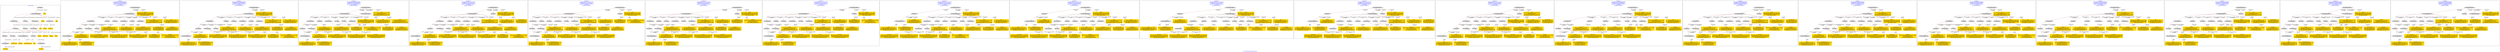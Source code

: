 digraph n0 {
fontcolor="blue"
remincross="true"
label="s17-s-houston-museum-of-fine-arts.json"
subgraph cluster_0 {
label="1-correct model"
n2[style="filled",color="white",fillcolor="lightgray",label="E12_Production1"];
n3[style="filled",color="white",fillcolor="lightgray",label="E21_Person1"];
n4[style="filled",color="white",fillcolor="lightgray",label="E55_Type1"];
n5[style="filled",color="white",fillcolor="lightgray",label="E52_Time-Span1"];
n6[style="filled",color="white",fillcolor="lightgray",label="E69_Death1"];
n7[style="filled",color="white",fillcolor="lightgray",label="E74_Group1"];
n8[style="filled",color="white",fillcolor="lightgray",label="E82_Actor_Appellation1"];
n9[style="filled",color="white",fillcolor="lightgray",label="E67_Birth1"];
n10[shape="plaintext",style="filled",fillcolor="gold",label="artist_uri"];
n11[style="filled",color="white",fillcolor="lightgray",label="E22_Man-Made_Object1"];
n12[style="filled",color="white",fillcolor="lightgray",label="E35_Title1"];
n13[style="filled",color="white",fillcolor="lightgray",label="E8_Acquisition1"];
n14[shape="plaintext",style="filled",fillcolor="gold",label="artdesc"];
n15[style="filled",color="white",fillcolor="lightgray",label="E54_Dimension1"];
n16[shape="plaintext",style="filled",fillcolor="gold",label="link"];
n17[shape="plaintext",style="filled",fillcolor="gold",label="title"];
n18[style="filled",color="white",fillcolor="lightgray",label="E38_Image1"];
n19[shape="plaintext",style="filled",fillcolor="gold",label="photo"];
n20[shape="plaintext",style="filled",fillcolor="gold",label="artyear"];
n21[style="filled",color="white",fillcolor="lightgray",label="E52_Time-Span2"];
n22[shape="plaintext",style="filled",fillcolor="gold",label="artist_birth"];
n23[style="filled",color="white",fillcolor="lightgray",label="E52_Time-Span3"];
n24[shape="plaintext",style="filled",fillcolor="gold",label="artist_death"];
n25[shape="plaintext",style="filled",fillcolor="gold",label="dimensions"];
n26[shape="plaintext",style="filled",fillcolor="gold",label="technique_uri"];
n27[shape="plaintext",style="filled",fillcolor="gold",label="technique"];
n28[shape="plaintext",style="filled",fillcolor="gold",label="nationality_URI"];
n29[shape="plaintext",style="filled",fillcolor="gold",label="nationality"];
n30[shape="plaintext",style="filled",fillcolor="gold",label="artist_appellation_uri"];
n31[shape="plaintext",style="filled",fillcolor="gold",label="artist"];
n32[shape="plaintext",style="filled",fillcolor="gold",label="credittext"];
}
subgraph cluster_1 {
label="candidate 0\nlink coherence:0.8148148148148148\nnode coherence:0.8518518518518519\nconfidence:0.4016317894558722\nmapping score:0.46991121376924133\ncost:26.99936\n-precision:0.59-recall:0.53"
n34[style="filled",color="white",fillcolor="lightgray",label="E12_Production1"];
n35[style="filled",color="white",fillcolor="lightgray",label="E21_Person1"];
n36[style="filled",color="white",fillcolor="lightgray",label="E52_Time-Span2"];
n37[style="filled",color="white",fillcolor="lightgray",label="E55_Type1"];
n38[style="filled",color="white",fillcolor="lightgray",label="E82_Actor_Appellation1"];
n39[style="filled",color="white",fillcolor="lightgray",label="E22_Man-Made_Object1"];
n40[style="filled",color="white",fillcolor="lightgray",label="E30_Right1"];
n41[style="filled",color="white",fillcolor="lightgray",label="E38_Image1"];
n42[style="filled",color="white",fillcolor="lightgray",label="E54_Dimension1"];
n43[style="filled",color="white",fillcolor="lightgray",label="E55_Type2"];
n44[style="filled",color="white",fillcolor="lightgray",label="E8_Acquisition1"];
n45[style="filled",color="white",fillcolor="lightgray",label="E33_Linguistic_Object2"];
n46[shape="plaintext",style="filled",fillcolor="gold",label="title\n[E22_Man-Made_Object,P3_has_note,0.308]\n[E35_Title,label,0.281]\n[E73_Information_Object,P3_has_note,0.262]\n[E33_Linguistic_Object,P3_has_note,0.148]"];
n47[shape="plaintext",style="filled",fillcolor="gold",label="nationality_URI\n[E74_Group,classLink,0.652]\n[E55_Type,classLink,0.206]\n[E57_Material,classLink,0.109]\n[E74_Group,label,0.032]"];
n48[shape="plaintext",style="filled",fillcolor="gold",label="artist_uri\n[E21_Person,classLink,0.32]\n[E39_Actor,classLink,0.288]\n[E82_Actor_Appellation,classLink,0.28]\n[E78_Collection,classLink,0.111]"];
n49[shape="plaintext",style="filled",fillcolor="gold",label="artist\n[E82_Actor_Appellation,label,0.493]\n[E22_Man-Made_Object,P3_has_note,0.176]\n[E73_Information_Object,P3_has_note,0.169]\n[E30_Right,P3_has_note,0.162]"];
n50[shape="plaintext",style="filled",fillcolor="gold",label="technique_uri\n[E55_Type,classLink,0.397]\n[E57_Material,classLink,0.347]\n[E74_Group,classLink,0.255]\n[E55_Type,label,0.001]"];
n51[shape="plaintext",style="filled",fillcolor="gold",label="nationality\n[E74_Group,label,0.483]\n[E74_Group,classLink,0.236]\n[E8_Acquisition,P3_has_note,0.155]\n[E30_Right,P3_has_note,0.127]"];
n52[shape="plaintext",style="filled",fillcolor="gold",label="technique\n[E29_Design_or_Procedure,P3_has_note,0.386]\n[E55_Type,label,0.381]\n[E57_Material,label,0.144]\n[E57_Material,classLink,0.089]"];
n53[shape="plaintext",style="filled",fillcolor="gold",label="artist_death\n[E52_Time-Span,P82b_end_of_the_end,0.456]\n[E52_Time-Span,P82_at_some_time_within,0.363]\n[E52_Time-Span,P82a_begin_of_the_begin,0.117]\n[E52_Time-Span,label,0.063]"];
n54[shape="plaintext",style="filled",fillcolor="gold",label="link\n[E38_Image,classLink,0.466]\n[E22_Man-Made_Object,classLink,0.239]\n[E78_Collection,classLink,0.188]\n[E30_Right,P3_has_note,0.107]"];
n55[shape="plaintext",style="filled",fillcolor="gold",label="artdesc\n[E22_Man-Made_Object,P3_has_note,0.333]\n[E73_Information_Object,P3_has_note,0.308]\n[E33_Linguistic_Object,P3_has_note,0.269]\n[E35_Title,label,0.089]"];
n56[shape="plaintext",style="filled",fillcolor="gold",label="photo\n[E38_Image,classLink,0.602]\n[E78_Collection,classLink,0.172]\n[E22_Man-Made_Object,classLink,0.161]\n[E21_Person,classLink,0.065]"];
n57[shape="plaintext",style="filled",fillcolor="gold",label="credittext\n[E8_Acquisition,P3_has_note,0.407]\n[E30_Right,P3_has_note,0.401]\n[E22_Man-Made_Object,P3_has_note,0.1]\n[E73_Information_Object,P3_has_note,0.093]"];
n58[shape="plaintext",style="filled",fillcolor="gold",label="artyear\n[E52_Time-Span,P82_at_some_time_within,0.433]\n[E52_Time-Span,P82b_end_of_the_end,0.267]\n[E52_Time-Span,P82a_begin_of_the_begin,0.173]\n[E12_Production,P3_has_note,0.127]"];
n59[shape="plaintext",style="filled",fillcolor="gold",label="artist_birth\n[E52_Time-Span,P82a_begin_of_the_begin,0.338]\n[E52_Time-Span,P82_at_some_time_within,0.309]\n[E52_Time-Span,P82b_end_of_the_end,0.28]\n[E52_Time-Span,label,0.073]"];
n60[shape="plaintext",style="filled",fillcolor="gold",label="dimensions\n[E54_Dimension,P3_has_note,0.632]\n[E22_Man-Made_Object,classLink,0.129]\n[E34_Inscription,P3_has_note,0.121]\n[E22_Man-Made_Object,P3_has_note,0.119]"];
n61[shape="plaintext",style="filled",fillcolor="gold",label="artist_appellation_uri\n[E82_Actor_Appellation,classLink,0.793]\n[E21_Person,classLink,0.087]\n[E39_Actor,classLink,0.08]\n[E78_Collection,classLink,0.04]"];
}
subgraph cluster_2 {
label="candidate 1\nlink coherence:0.8148148148148148\nnode coherence:0.8518518518518519\nconfidence:0.4016317894558722\nmapping score:0.46991121376924133\ncost:26.99939\n-precision:0.59-recall:0.53"
n63[style="filled",color="white",fillcolor="lightgray",label="E12_Production1"];
n64[style="filled",color="white",fillcolor="lightgray",label="E21_Person1"];
n65[style="filled",color="white",fillcolor="lightgray",label="E52_Time-Span2"];
n66[style="filled",color="white",fillcolor="lightgray",label="E55_Type1"];
n67[style="filled",color="white",fillcolor="lightgray",label="E82_Actor_Appellation1"];
n68[style="filled",color="white",fillcolor="lightgray",label="E22_Man-Made_Object1"];
n69[style="filled",color="white",fillcolor="lightgray",label="E30_Right1"];
n70[style="filled",color="white",fillcolor="lightgray",label="E38_Image1"];
n71[style="filled",color="white",fillcolor="lightgray",label="E54_Dimension1"];
n72[style="filled",color="white",fillcolor="lightgray",label="E55_Type3"];
n73[style="filled",color="white",fillcolor="lightgray",label="E8_Acquisition1"];
n74[style="filled",color="white",fillcolor="lightgray",label="E33_Linguistic_Object2"];
n75[shape="plaintext",style="filled",fillcolor="gold",label="title\n[E22_Man-Made_Object,P3_has_note,0.308]\n[E35_Title,label,0.281]\n[E73_Information_Object,P3_has_note,0.262]\n[E33_Linguistic_Object,P3_has_note,0.148]"];
n76[shape="plaintext",style="filled",fillcolor="gold",label="artist_uri\n[E21_Person,classLink,0.32]\n[E39_Actor,classLink,0.288]\n[E82_Actor_Appellation,classLink,0.28]\n[E78_Collection,classLink,0.111]"];
n77[shape="plaintext",style="filled",fillcolor="gold",label="artist\n[E82_Actor_Appellation,label,0.493]\n[E22_Man-Made_Object,P3_has_note,0.176]\n[E73_Information_Object,P3_has_note,0.169]\n[E30_Right,P3_has_note,0.162]"];
n78[shape="plaintext",style="filled",fillcolor="gold",label="technique_uri\n[E55_Type,classLink,0.397]\n[E57_Material,classLink,0.347]\n[E74_Group,classLink,0.255]\n[E55_Type,label,0.001]"];
n79[shape="plaintext",style="filled",fillcolor="gold",label="nationality\n[E74_Group,label,0.483]\n[E74_Group,classLink,0.236]\n[E8_Acquisition,P3_has_note,0.155]\n[E30_Right,P3_has_note,0.127]"];
n80[shape="plaintext",style="filled",fillcolor="gold",label="technique\n[E29_Design_or_Procedure,P3_has_note,0.386]\n[E55_Type,label,0.381]\n[E57_Material,label,0.144]\n[E57_Material,classLink,0.089]"];
n81[shape="plaintext",style="filled",fillcolor="gold",label="artist_death\n[E52_Time-Span,P82b_end_of_the_end,0.456]\n[E52_Time-Span,P82_at_some_time_within,0.363]\n[E52_Time-Span,P82a_begin_of_the_begin,0.117]\n[E52_Time-Span,label,0.063]"];
n82[shape="plaintext",style="filled",fillcolor="gold",label="link\n[E38_Image,classLink,0.466]\n[E22_Man-Made_Object,classLink,0.239]\n[E78_Collection,classLink,0.188]\n[E30_Right,P3_has_note,0.107]"];
n83[shape="plaintext",style="filled",fillcolor="gold",label="nationality_URI\n[E74_Group,classLink,0.652]\n[E55_Type,classLink,0.206]\n[E57_Material,classLink,0.109]\n[E74_Group,label,0.032]"];
n84[shape="plaintext",style="filled",fillcolor="gold",label="artdesc\n[E22_Man-Made_Object,P3_has_note,0.333]\n[E73_Information_Object,P3_has_note,0.308]\n[E33_Linguistic_Object,P3_has_note,0.269]\n[E35_Title,label,0.089]"];
n85[shape="plaintext",style="filled",fillcolor="gold",label="photo\n[E38_Image,classLink,0.602]\n[E78_Collection,classLink,0.172]\n[E22_Man-Made_Object,classLink,0.161]\n[E21_Person,classLink,0.065]"];
n86[shape="plaintext",style="filled",fillcolor="gold",label="credittext\n[E8_Acquisition,P3_has_note,0.407]\n[E30_Right,P3_has_note,0.401]\n[E22_Man-Made_Object,P3_has_note,0.1]\n[E73_Information_Object,P3_has_note,0.093]"];
n87[shape="plaintext",style="filled",fillcolor="gold",label="artyear\n[E52_Time-Span,P82_at_some_time_within,0.433]\n[E52_Time-Span,P82b_end_of_the_end,0.267]\n[E52_Time-Span,P82a_begin_of_the_begin,0.173]\n[E12_Production,P3_has_note,0.127]"];
n88[shape="plaintext",style="filled",fillcolor="gold",label="artist_birth\n[E52_Time-Span,P82a_begin_of_the_begin,0.338]\n[E52_Time-Span,P82_at_some_time_within,0.309]\n[E52_Time-Span,P82b_end_of_the_end,0.28]\n[E52_Time-Span,label,0.073]"];
n89[shape="plaintext",style="filled",fillcolor="gold",label="dimensions\n[E54_Dimension,P3_has_note,0.632]\n[E22_Man-Made_Object,classLink,0.129]\n[E34_Inscription,P3_has_note,0.121]\n[E22_Man-Made_Object,P3_has_note,0.119]"];
n90[shape="plaintext",style="filled",fillcolor="gold",label="artist_appellation_uri\n[E82_Actor_Appellation,classLink,0.793]\n[E21_Person,classLink,0.087]\n[E39_Actor,classLink,0.08]\n[E78_Collection,classLink,0.04]"];
}
subgraph cluster_3 {
label="candidate 10\nlink coherence:0.8148148148148148\nnode coherence:0.8518518518518519\nconfidence:0.3763744475905573\nmapping score:0.46149209981413636\ncost:225.009432\n-precision:0.59-recall:0.53"
n92[style="filled",color="white",fillcolor="lightgray",label="E12_Production1"];
n93[style="filled",color="white",fillcolor="lightgray",label="E21_Person1"];
n94[style="filled",color="white",fillcolor="lightgray",label="E52_Time-Span2"];
n95[style="filled",color="white",fillcolor="lightgray",label="E82_Actor_Appellation1"];
n96[style="filled",color="white",fillcolor="lightgray",label="E22_Man-Made_Object1"];
n97[style="filled",color="white",fillcolor="lightgray",label="E38_Image1"];
n98[style="filled",color="white",fillcolor="lightgray",label="E54_Dimension1"];
n99[style="filled",color="white",fillcolor="lightgray",label="E55_Type2"];
n100[style="filled",color="white",fillcolor="lightgray",label="E55_Type3"];
n101[style="filled",color="white",fillcolor="lightgray",label="E8_Acquisition1"];
n102[style="filled",color="white",fillcolor="lightgray",label="E33_Linguistic_Object2"];
n103[style="filled",color="white",fillcolor="lightgray",label="E73_Information_Object1"];
n104[shape="plaintext",style="filled",fillcolor="gold",label="artdesc\n[E22_Man-Made_Object,P3_has_note,0.333]\n[E73_Information_Object,P3_has_note,0.308]\n[E33_Linguistic_Object,P3_has_note,0.269]\n[E35_Title,label,0.089]"];
n105[shape="plaintext",style="filled",fillcolor="gold",label="technique_uri\n[E55_Type,classLink,0.397]\n[E57_Material,classLink,0.347]\n[E74_Group,classLink,0.255]\n[E55_Type,label,0.001]"];
n106[shape="plaintext",style="filled",fillcolor="gold",label="artist_uri\n[E21_Person,classLink,0.32]\n[E39_Actor,classLink,0.288]\n[E82_Actor_Appellation,classLink,0.28]\n[E78_Collection,classLink,0.111]"];
n107[shape="plaintext",style="filled",fillcolor="gold",label="artist\n[E82_Actor_Appellation,label,0.493]\n[E22_Man-Made_Object,P3_has_note,0.176]\n[E73_Information_Object,P3_has_note,0.169]\n[E30_Right,P3_has_note,0.162]"];
n108[shape="plaintext",style="filled",fillcolor="gold",label="nationality\n[E74_Group,label,0.483]\n[E74_Group,classLink,0.236]\n[E8_Acquisition,P3_has_note,0.155]\n[E30_Right,P3_has_note,0.127]"];
n109[shape="plaintext",style="filled",fillcolor="gold",label="artist_death\n[E52_Time-Span,P82b_end_of_the_end,0.456]\n[E52_Time-Span,P82_at_some_time_within,0.363]\n[E52_Time-Span,P82a_begin_of_the_begin,0.117]\n[E52_Time-Span,label,0.063]"];
n110[shape="plaintext",style="filled",fillcolor="gold",label="link\n[E38_Image,classLink,0.466]\n[E22_Man-Made_Object,classLink,0.239]\n[E78_Collection,classLink,0.188]\n[E30_Right,P3_has_note,0.107]"];
n111[shape="plaintext",style="filled",fillcolor="gold",label="credittext\n[E8_Acquisition,P3_has_note,0.407]\n[E30_Right,P3_has_note,0.401]\n[E22_Man-Made_Object,P3_has_note,0.1]\n[E73_Information_Object,P3_has_note,0.093]"];
n112[shape="plaintext",style="filled",fillcolor="gold",label="nationality_URI\n[E74_Group,classLink,0.652]\n[E55_Type,classLink,0.206]\n[E57_Material,classLink,0.109]\n[E74_Group,label,0.032]"];
n113[shape="plaintext",style="filled",fillcolor="gold",label="title\n[E22_Man-Made_Object,P3_has_note,0.308]\n[E35_Title,label,0.281]\n[E73_Information_Object,P3_has_note,0.262]\n[E33_Linguistic_Object,P3_has_note,0.148]"];
n114[shape="plaintext",style="filled",fillcolor="gold",label="photo\n[E38_Image,classLink,0.602]\n[E78_Collection,classLink,0.172]\n[E22_Man-Made_Object,classLink,0.161]\n[E21_Person,classLink,0.065]"];
n115[shape="plaintext",style="filled",fillcolor="gold",label="artyear\n[E52_Time-Span,P82_at_some_time_within,0.433]\n[E52_Time-Span,P82b_end_of_the_end,0.267]\n[E52_Time-Span,P82a_begin_of_the_begin,0.173]\n[E12_Production,P3_has_note,0.127]"];
n116[shape="plaintext",style="filled",fillcolor="gold",label="artist_birth\n[E52_Time-Span,P82a_begin_of_the_begin,0.338]\n[E52_Time-Span,P82_at_some_time_within,0.309]\n[E52_Time-Span,P82b_end_of_the_end,0.28]\n[E52_Time-Span,label,0.073]"];
n117[shape="plaintext",style="filled",fillcolor="gold",label="dimensions\n[E54_Dimension,P3_has_note,0.632]\n[E22_Man-Made_Object,classLink,0.129]\n[E34_Inscription,P3_has_note,0.121]\n[E22_Man-Made_Object,P3_has_note,0.119]"];
n118[shape="plaintext",style="filled",fillcolor="gold",label="technique\n[E29_Design_or_Procedure,P3_has_note,0.386]\n[E55_Type,label,0.381]\n[E57_Material,label,0.144]\n[E57_Material,classLink,0.089]"];
n119[shape="plaintext",style="filled",fillcolor="gold",label="artist_appellation_uri\n[E82_Actor_Appellation,classLink,0.793]\n[E21_Person,classLink,0.087]\n[E39_Actor,classLink,0.08]\n[E78_Collection,classLink,0.04]"];
}
subgraph cluster_4 {
label="candidate 11\nlink coherence:0.7777777777777778\nnode coherence:0.8518518518518519\nconfidence:0.4016317894558722\nmapping score:0.46991121376924133\ncost:26.99938\n-precision:0.59-recall:0.53"
n121[style="filled",color="white",fillcolor="lightgray",label="E12_Production1"];
n122[style="filled",color="white",fillcolor="lightgray",label="E21_Person1"];
n123[style="filled",color="white",fillcolor="lightgray",label="E52_Time-Span2"];
n124[style="filled",color="white",fillcolor="lightgray",label="E55_Type1"];
n125[style="filled",color="white",fillcolor="lightgray",label="E82_Actor_Appellation1"];
n126[style="filled",color="white",fillcolor="lightgray",label="E22_Man-Made_Object1"];
n127[style="filled",color="white",fillcolor="lightgray",label="E30_Right1"];
n128[style="filled",color="white",fillcolor="lightgray",label="E38_Image1"];
n129[style="filled",color="white",fillcolor="lightgray",label="E54_Dimension1"];
n130[style="filled",color="white",fillcolor="lightgray",label="E8_Acquisition1"];
n131[style="filled",color="white",fillcolor="lightgray",label="E33_Linguistic_Object2"];
n132[style="filled",color="white",fillcolor="lightgray",label="E55_Type2"];
n133[shape="plaintext",style="filled",fillcolor="gold",label="title\n[E22_Man-Made_Object,P3_has_note,0.308]\n[E35_Title,label,0.281]\n[E73_Information_Object,P3_has_note,0.262]\n[E33_Linguistic_Object,P3_has_note,0.148]"];
n134[shape="plaintext",style="filled",fillcolor="gold",label="nationality_URI\n[E74_Group,classLink,0.652]\n[E55_Type,classLink,0.206]\n[E57_Material,classLink,0.109]\n[E74_Group,label,0.032]"];
n135[shape="plaintext",style="filled",fillcolor="gold",label="artist_uri\n[E21_Person,classLink,0.32]\n[E39_Actor,classLink,0.288]\n[E82_Actor_Appellation,classLink,0.28]\n[E78_Collection,classLink,0.111]"];
n136[shape="plaintext",style="filled",fillcolor="gold",label="artist\n[E82_Actor_Appellation,label,0.493]\n[E22_Man-Made_Object,P3_has_note,0.176]\n[E73_Information_Object,P3_has_note,0.169]\n[E30_Right,P3_has_note,0.162]"];
n137[shape="plaintext",style="filled",fillcolor="gold",label="technique_uri\n[E55_Type,classLink,0.397]\n[E57_Material,classLink,0.347]\n[E74_Group,classLink,0.255]\n[E55_Type,label,0.001]"];
n138[shape="plaintext",style="filled",fillcolor="gold",label="nationality\n[E74_Group,label,0.483]\n[E74_Group,classLink,0.236]\n[E8_Acquisition,P3_has_note,0.155]\n[E30_Right,P3_has_note,0.127]"];
n139[shape="plaintext",style="filled",fillcolor="gold",label="technique\n[E29_Design_or_Procedure,P3_has_note,0.386]\n[E55_Type,label,0.381]\n[E57_Material,label,0.144]\n[E57_Material,classLink,0.089]"];
n140[shape="plaintext",style="filled",fillcolor="gold",label="artist_death\n[E52_Time-Span,P82b_end_of_the_end,0.456]\n[E52_Time-Span,P82_at_some_time_within,0.363]\n[E52_Time-Span,P82a_begin_of_the_begin,0.117]\n[E52_Time-Span,label,0.063]"];
n141[shape="plaintext",style="filled",fillcolor="gold",label="link\n[E38_Image,classLink,0.466]\n[E22_Man-Made_Object,classLink,0.239]\n[E78_Collection,classLink,0.188]\n[E30_Right,P3_has_note,0.107]"];
n142[shape="plaintext",style="filled",fillcolor="gold",label="artdesc\n[E22_Man-Made_Object,P3_has_note,0.333]\n[E73_Information_Object,P3_has_note,0.308]\n[E33_Linguistic_Object,P3_has_note,0.269]\n[E35_Title,label,0.089]"];
n143[shape="plaintext",style="filled",fillcolor="gold",label="photo\n[E38_Image,classLink,0.602]\n[E78_Collection,classLink,0.172]\n[E22_Man-Made_Object,classLink,0.161]\n[E21_Person,classLink,0.065]"];
n144[shape="plaintext",style="filled",fillcolor="gold",label="credittext\n[E8_Acquisition,P3_has_note,0.407]\n[E30_Right,P3_has_note,0.401]\n[E22_Man-Made_Object,P3_has_note,0.1]\n[E73_Information_Object,P3_has_note,0.093]"];
n145[shape="plaintext",style="filled",fillcolor="gold",label="artyear\n[E52_Time-Span,P82_at_some_time_within,0.433]\n[E52_Time-Span,P82b_end_of_the_end,0.267]\n[E52_Time-Span,P82a_begin_of_the_begin,0.173]\n[E12_Production,P3_has_note,0.127]"];
n146[shape="plaintext",style="filled",fillcolor="gold",label="artist_birth\n[E52_Time-Span,P82a_begin_of_the_begin,0.338]\n[E52_Time-Span,P82_at_some_time_within,0.309]\n[E52_Time-Span,P82b_end_of_the_end,0.28]\n[E52_Time-Span,label,0.073]"];
n147[shape="plaintext",style="filled",fillcolor="gold",label="dimensions\n[E54_Dimension,P3_has_note,0.632]\n[E22_Man-Made_Object,classLink,0.129]\n[E34_Inscription,P3_has_note,0.121]\n[E22_Man-Made_Object,P3_has_note,0.119]"];
n148[shape="plaintext",style="filled",fillcolor="gold",label="artist_appellation_uri\n[E82_Actor_Appellation,classLink,0.793]\n[E21_Person,classLink,0.087]\n[E39_Actor,classLink,0.08]\n[E78_Collection,classLink,0.04]"];
}
subgraph cluster_5 {
label="candidate 12\nlink coherence:0.7777777777777778\nnode coherence:0.8518518518518519\nconfidence:0.4016317894558722\nmapping score:0.46991121376924133\ncost:26.99943\n-precision:0.56-recall:0.5"
n150[style="filled",color="white",fillcolor="lightgray",label="E12_Production1"];
n151[style="filled",color="white",fillcolor="lightgray",label="E21_Person1"];
n152[style="filled",color="white",fillcolor="lightgray",label="E52_Time-Span2"];
n153[style="filled",color="white",fillcolor="lightgray",label="E82_Actor_Appellation1"];
n154[style="filled",color="white",fillcolor="lightgray",label="E22_Man-Made_Object1"];
n155[style="filled",color="white",fillcolor="lightgray",label="E30_Right1"];
n156[style="filled",color="white",fillcolor="lightgray",label="E38_Image1"];
n157[style="filled",color="white",fillcolor="lightgray",label="E54_Dimension1"];
n158[style="filled",color="white",fillcolor="lightgray",label="E55_Type2"];
n159[style="filled",color="white",fillcolor="lightgray",label="E8_Acquisition1"];
n160[style="filled",color="white",fillcolor="lightgray",label="E33_Linguistic_Object2"];
n161[style="filled",color="white",fillcolor="lightgray",label="E55_Type1"];
n162[shape="plaintext",style="filled",fillcolor="gold",label="title\n[E22_Man-Made_Object,P3_has_note,0.308]\n[E35_Title,label,0.281]\n[E73_Information_Object,P3_has_note,0.262]\n[E33_Linguistic_Object,P3_has_note,0.148]"];
n163[shape="plaintext",style="filled",fillcolor="gold",label="nationality_URI\n[E74_Group,classLink,0.652]\n[E55_Type,classLink,0.206]\n[E57_Material,classLink,0.109]\n[E74_Group,label,0.032]"];
n164[shape="plaintext",style="filled",fillcolor="gold",label="artist_uri\n[E21_Person,classLink,0.32]\n[E39_Actor,classLink,0.288]\n[E82_Actor_Appellation,classLink,0.28]\n[E78_Collection,classLink,0.111]"];
n165[shape="plaintext",style="filled",fillcolor="gold",label="artist\n[E82_Actor_Appellation,label,0.493]\n[E22_Man-Made_Object,P3_has_note,0.176]\n[E73_Information_Object,P3_has_note,0.169]\n[E30_Right,P3_has_note,0.162]"];
n166[shape="plaintext",style="filled",fillcolor="gold",label="technique_uri\n[E55_Type,classLink,0.397]\n[E57_Material,classLink,0.347]\n[E74_Group,classLink,0.255]\n[E55_Type,label,0.001]"];
n167[shape="plaintext",style="filled",fillcolor="gold",label="nationality\n[E74_Group,label,0.483]\n[E74_Group,classLink,0.236]\n[E8_Acquisition,P3_has_note,0.155]\n[E30_Right,P3_has_note,0.127]"];
n168[shape="plaintext",style="filled",fillcolor="gold",label="technique\n[E29_Design_or_Procedure,P3_has_note,0.386]\n[E55_Type,label,0.381]\n[E57_Material,label,0.144]\n[E57_Material,classLink,0.089]"];
n169[shape="plaintext",style="filled",fillcolor="gold",label="artist_death\n[E52_Time-Span,P82b_end_of_the_end,0.456]\n[E52_Time-Span,P82_at_some_time_within,0.363]\n[E52_Time-Span,P82a_begin_of_the_begin,0.117]\n[E52_Time-Span,label,0.063]"];
n170[shape="plaintext",style="filled",fillcolor="gold",label="link\n[E38_Image,classLink,0.466]\n[E22_Man-Made_Object,classLink,0.239]\n[E78_Collection,classLink,0.188]\n[E30_Right,P3_has_note,0.107]"];
n171[shape="plaintext",style="filled",fillcolor="gold",label="artdesc\n[E22_Man-Made_Object,P3_has_note,0.333]\n[E73_Information_Object,P3_has_note,0.308]\n[E33_Linguistic_Object,P3_has_note,0.269]\n[E35_Title,label,0.089]"];
n172[shape="plaintext",style="filled",fillcolor="gold",label="photo\n[E38_Image,classLink,0.602]\n[E78_Collection,classLink,0.172]\n[E22_Man-Made_Object,classLink,0.161]\n[E21_Person,classLink,0.065]"];
n173[shape="plaintext",style="filled",fillcolor="gold",label="credittext\n[E8_Acquisition,P3_has_note,0.407]\n[E30_Right,P3_has_note,0.401]\n[E22_Man-Made_Object,P3_has_note,0.1]\n[E73_Information_Object,P3_has_note,0.093]"];
n174[shape="plaintext",style="filled",fillcolor="gold",label="artyear\n[E52_Time-Span,P82_at_some_time_within,0.433]\n[E52_Time-Span,P82b_end_of_the_end,0.267]\n[E52_Time-Span,P82a_begin_of_the_begin,0.173]\n[E12_Production,P3_has_note,0.127]"];
n175[shape="plaintext",style="filled",fillcolor="gold",label="artist_birth\n[E52_Time-Span,P82a_begin_of_the_begin,0.338]\n[E52_Time-Span,P82_at_some_time_within,0.309]\n[E52_Time-Span,P82b_end_of_the_end,0.28]\n[E52_Time-Span,label,0.073]"];
n176[shape="plaintext",style="filled",fillcolor="gold",label="dimensions\n[E54_Dimension,P3_has_note,0.632]\n[E22_Man-Made_Object,classLink,0.129]\n[E34_Inscription,P3_has_note,0.121]\n[E22_Man-Made_Object,P3_has_note,0.119]"];
n177[shape="plaintext",style="filled",fillcolor="gold",label="artist_appellation_uri\n[E82_Actor_Appellation,classLink,0.793]\n[E21_Person,classLink,0.087]\n[E39_Actor,classLink,0.08]\n[E78_Collection,classLink,0.04]"];
}
subgraph cluster_6 {
label="candidate 13\nlink coherence:0.7777777777777778\nnode coherence:0.8518518518518519\nconfidence:0.4016317894558722\nmapping score:0.46991121376924133\ncost:26.99945\n-precision:0.56-recall:0.5"
n179[style="filled",color="white",fillcolor="lightgray",label="E12_Production1"];
n180[style="filled",color="white",fillcolor="lightgray",label="E21_Person1"];
n181[style="filled",color="white",fillcolor="lightgray",label="E52_Time-Span2"];
n182[style="filled",color="white",fillcolor="lightgray",label="E82_Actor_Appellation1"];
n183[style="filled",color="white",fillcolor="lightgray",label="E22_Man-Made_Object1"];
n184[style="filled",color="white",fillcolor="lightgray",label="E30_Right1"];
n185[style="filled",color="white",fillcolor="lightgray",label="E38_Image1"];
n186[style="filled",color="white",fillcolor="lightgray",label="E54_Dimension1"];
n187[style="filled",color="white",fillcolor="lightgray",label="E55_Type3"];
n188[style="filled",color="white",fillcolor="lightgray",label="E8_Acquisition1"];
n189[style="filled",color="white",fillcolor="lightgray",label="E33_Linguistic_Object2"];
n190[style="filled",color="white",fillcolor="lightgray",label="E55_Type2"];
n191[shape="plaintext",style="filled",fillcolor="gold",label="title\n[E22_Man-Made_Object,P3_has_note,0.308]\n[E35_Title,label,0.281]\n[E73_Information_Object,P3_has_note,0.262]\n[E33_Linguistic_Object,P3_has_note,0.148]"];
n192[shape="plaintext",style="filled",fillcolor="gold",label="technique_uri\n[E55_Type,classLink,0.397]\n[E57_Material,classLink,0.347]\n[E74_Group,classLink,0.255]\n[E55_Type,label,0.001]"];
n193[shape="plaintext",style="filled",fillcolor="gold",label="artist_uri\n[E21_Person,classLink,0.32]\n[E39_Actor,classLink,0.288]\n[E82_Actor_Appellation,classLink,0.28]\n[E78_Collection,classLink,0.111]"];
n194[shape="plaintext",style="filled",fillcolor="gold",label="artist\n[E82_Actor_Appellation,label,0.493]\n[E22_Man-Made_Object,P3_has_note,0.176]\n[E73_Information_Object,P3_has_note,0.169]\n[E30_Right,P3_has_note,0.162]"];
n195[shape="plaintext",style="filled",fillcolor="gold",label="nationality\n[E74_Group,label,0.483]\n[E74_Group,classLink,0.236]\n[E8_Acquisition,P3_has_note,0.155]\n[E30_Right,P3_has_note,0.127]"];
n196[shape="plaintext",style="filled",fillcolor="gold",label="artist_death\n[E52_Time-Span,P82b_end_of_the_end,0.456]\n[E52_Time-Span,P82_at_some_time_within,0.363]\n[E52_Time-Span,P82a_begin_of_the_begin,0.117]\n[E52_Time-Span,label,0.063]"];
n197[shape="plaintext",style="filled",fillcolor="gold",label="link\n[E38_Image,classLink,0.466]\n[E22_Man-Made_Object,classLink,0.239]\n[E78_Collection,classLink,0.188]\n[E30_Right,P3_has_note,0.107]"];
n198[shape="plaintext",style="filled",fillcolor="gold",label="nationality_URI\n[E74_Group,classLink,0.652]\n[E55_Type,classLink,0.206]\n[E57_Material,classLink,0.109]\n[E74_Group,label,0.032]"];
n199[shape="plaintext",style="filled",fillcolor="gold",label="artdesc\n[E22_Man-Made_Object,P3_has_note,0.333]\n[E73_Information_Object,P3_has_note,0.308]\n[E33_Linguistic_Object,P3_has_note,0.269]\n[E35_Title,label,0.089]"];
n200[shape="plaintext",style="filled",fillcolor="gold",label="photo\n[E38_Image,classLink,0.602]\n[E78_Collection,classLink,0.172]\n[E22_Man-Made_Object,classLink,0.161]\n[E21_Person,classLink,0.065]"];
n201[shape="plaintext",style="filled",fillcolor="gold",label="credittext\n[E8_Acquisition,P3_has_note,0.407]\n[E30_Right,P3_has_note,0.401]\n[E22_Man-Made_Object,P3_has_note,0.1]\n[E73_Information_Object,P3_has_note,0.093]"];
n202[shape="plaintext",style="filled",fillcolor="gold",label="artyear\n[E52_Time-Span,P82_at_some_time_within,0.433]\n[E52_Time-Span,P82b_end_of_the_end,0.267]\n[E52_Time-Span,P82a_begin_of_the_begin,0.173]\n[E12_Production,P3_has_note,0.127]"];
n203[shape="plaintext",style="filled",fillcolor="gold",label="artist_birth\n[E52_Time-Span,P82a_begin_of_the_begin,0.338]\n[E52_Time-Span,P82_at_some_time_within,0.309]\n[E52_Time-Span,P82b_end_of_the_end,0.28]\n[E52_Time-Span,label,0.073]"];
n204[shape="plaintext",style="filled",fillcolor="gold",label="dimensions\n[E54_Dimension,P3_has_note,0.632]\n[E22_Man-Made_Object,classLink,0.129]\n[E34_Inscription,P3_has_note,0.121]\n[E22_Man-Made_Object,P3_has_note,0.119]"];
n205[shape="plaintext",style="filled",fillcolor="gold",label="technique\n[E29_Design_or_Procedure,P3_has_note,0.386]\n[E55_Type,label,0.381]\n[E57_Material,label,0.144]\n[E57_Material,classLink,0.089]"];
n206[shape="plaintext",style="filled",fillcolor="gold",label="artist_appellation_uri\n[E82_Actor_Appellation,classLink,0.793]\n[E21_Person,classLink,0.087]\n[E39_Actor,classLink,0.08]\n[E78_Collection,classLink,0.04]"];
}
subgraph cluster_7 {
label="candidate 14\nlink coherence:0.7777777777777778\nnode coherence:0.8518518518518519\nconfidence:0.4016317894558722\nmapping score:0.46991121376924133\ncost:26.99946\n-precision:0.56-recall:0.5"
n208[style="filled",color="white",fillcolor="lightgray",label="E12_Production1"];
n209[style="filled",color="white",fillcolor="lightgray",label="E21_Person1"];
n210[style="filled",color="white",fillcolor="lightgray",label="E52_Time-Span2"];
n211[style="filled",color="white",fillcolor="lightgray",label="E82_Actor_Appellation1"];
n212[style="filled",color="white",fillcolor="lightgray",label="E22_Man-Made_Object1"];
n213[style="filled",color="white",fillcolor="lightgray",label="E30_Right1"];
n214[style="filled",color="white",fillcolor="lightgray",label="E38_Image1"];
n215[style="filled",color="white",fillcolor="lightgray",label="E54_Dimension1"];
n216[style="filled",color="white",fillcolor="lightgray",label="E55_Type3"];
n217[style="filled",color="white",fillcolor="lightgray",label="E8_Acquisition1"];
n218[style="filled",color="white",fillcolor="lightgray",label="E33_Linguistic_Object2"];
n219[style="filled",color="white",fillcolor="lightgray",label="E55_Type1"];
n220[shape="plaintext",style="filled",fillcolor="gold",label="title\n[E22_Man-Made_Object,P3_has_note,0.308]\n[E35_Title,label,0.281]\n[E73_Information_Object,P3_has_note,0.262]\n[E33_Linguistic_Object,P3_has_note,0.148]"];
n221[shape="plaintext",style="filled",fillcolor="gold",label="artist_uri\n[E21_Person,classLink,0.32]\n[E39_Actor,classLink,0.288]\n[E82_Actor_Appellation,classLink,0.28]\n[E78_Collection,classLink,0.111]"];
n222[shape="plaintext",style="filled",fillcolor="gold",label="artist\n[E82_Actor_Appellation,label,0.493]\n[E22_Man-Made_Object,P3_has_note,0.176]\n[E73_Information_Object,P3_has_note,0.169]\n[E30_Right,P3_has_note,0.162]"];
n223[shape="plaintext",style="filled",fillcolor="gold",label="technique_uri\n[E55_Type,classLink,0.397]\n[E57_Material,classLink,0.347]\n[E74_Group,classLink,0.255]\n[E55_Type,label,0.001]"];
n224[shape="plaintext",style="filled",fillcolor="gold",label="nationality\n[E74_Group,label,0.483]\n[E74_Group,classLink,0.236]\n[E8_Acquisition,P3_has_note,0.155]\n[E30_Right,P3_has_note,0.127]"];
n225[shape="plaintext",style="filled",fillcolor="gold",label="technique\n[E29_Design_or_Procedure,P3_has_note,0.386]\n[E55_Type,label,0.381]\n[E57_Material,label,0.144]\n[E57_Material,classLink,0.089]"];
n226[shape="plaintext",style="filled",fillcolor="gold",label="artist_death\n[E52_Time-Span,P82b_end_of_the_end,0.456]\n[E52_Time-Span,P82_at_some_time_within,0.363]\n[E52_Time-Span,P82a_begin_of_the_begin,0.117]\n[E52_Time-Span,label,0.063]"];
n227[shape="plaintext",style="filled",fillcolor="gold",label="link\n[E38_Image,classLink,0.466]\n[E22_Man-Made_Object,classLink,0.239]\n[E78_Collection,classLink,0.188]\n[E30_Right,P3_has_note,0.107]"];
n228[shape="plaintext",style="filled",fillcolor="gold",label="nationality_URI\n[E74_Group,classLink,0.652]\n[E55_Type,classLink,0.206]\n[E57_Material,classLink,0.109]\n[E74_Group,label,0.032]"];
n229[shape="plaintext",style="filled",fillcolor="gold",label="artdesc\n[E22_Man-Made_Object,P3_has_note,0.333]\n[E73_Information_Object,P3_has_note,0.308]\n[E33_Linguistic_Object,P3_has_note,0.269]\n[E35_Title,label,0.089]"];
n230[shape="plaintext",style="filled",fillcolor="gold",label="photo\n[E38_Image,classLink,0.602]\n[E78_Collection,classLink,0.172]\n[E22_Man-Made_Object,classLink,0.161]\n[E21_Person,classLink,0.065]"];
n231[shape="plaintext",style="filled",fillcolor="gold",label="credittext\n[E8_Acquisition,P3_has_note,0.407]\n[E30_Right,P3_has_note,0.401]\n[E22_Man-Made_Object,P3_has_note,0.1]\n[E73_Information_Object,P3_has_note,0.093]"];
n232[shape="plaintext",style="filled",fillcolor="gold",label="artyear\n[E52_Time-Span,P82_at_some_time_within,0.433]\n[E52_Time-Span,P82b_end_of_the_end,0.267]\n[E52_Time-Span,P82a_begin_of_the_begin,0.173]\n[E12_Production,P3_has_note,0.127]"];
n233[shape="plaintext",style="filled",fillcolor="gold",label="artist_birth\n[E52_Time-Span,P82a_begin_of_the_begin,0.338]\n[E52_Time-Span,P82_at_some_time_within,0.309]\n[E52_Time-Span,P82b_end_of_the_end,0.28]\n[E52_Time-Span,label,0.073]"];
n234[shape="plaintext",style="filled",fillcolor="gold",label="dimensions\n[E54_Dimension,P3_has_note,0.632]\n[E22_Man-Made_Object,classLink,0.129]\n[E34_Inscription,P3_has_note,0.121]\n[E22_Man-Made_Object,P3_has_note,0.119]"];
n235[shape="plaintext",style="filled",fillcolor="gold",label="artist_appellation_uri\n[E82_Actor_Appellation,classLink,0.793]\n[E21_Person,classLink,0.087]\n[E39_Actor,classLink,0.08]\n[E78_Collection,classLink,0.04]"];
}
subgraph cluster_8 {
label="candidate 15\nlink coherence:0.7777777777777778\nnode coherence:0.8518518518518519\nconfidence:0.4016317894558722\nmapping score:0.46991121376924133\ncost:26.99946\n-precision:0.56-recall:0.5"
n237[style="filled",color="white",fillcolor="lightgray",label="E12_Production1"];
n238[style="filled",color="white",fillcolor="lightgray",label="E52_Time-Span2"];
n239[style="filled",color="white",fillcolor="lightgray",label="E55_Type1"];
n240[style="filled",color="white",fillcolor="lightgray",label="E21_Person1"];
n241[style="filled",color="white",fillcolor="lightgray",label="E82_Actor_Appellation1"];
n242[style="filled",color="white",fillcolor="lightgray",label="E22_Man-Made_Object1"];
n243[style="filled",color="white",fillcolor="lightgray",label="E30_Right1"];
n244[style="filled",color="white",fillcolor="lightgray",label="E38_Image1"];
n245[style="filled",color="white",fillcolor="lightgray",label="E54_Dimension1"];
n246[style="filled",color="white",fillcolor="lightgray",label="E55_Type2"];
n247[style="filled",color="white",fillcolor="lightgray",label="E8_Acquisition1"];
n248[style="filled",color="white",fillcolor="lightgray",label="E33_Linguistic_Object2"];
n249[shape="plaintext",style="filled",fillcolor="gold",label="title\n[E22_Man-Made_Object,P3_has_note,0.308]\n[E35_Title,label,0.281]\n[E73_Information_Object,P3_has_note,0.262]\n[E33_Linguistic_Object,P3_has_note,0.148]"];
n250[shape="plaintext",style="filled",fillcolor="gold",label="nationality_URI\n[E74_Group,classLink,0.652]\n[E55_Type,classLink,0.206]\n[E57_Material,classLink,0.109]\n[E74_Group,label,0.032]"];
n251[shape="plaintext",style="filled",fillcolor="gold",label="artist_uri\n[E21_Person,classLink,0.32]\n[E39_Actor,classLink,0.288]\n[E82_Actor_Appellation,classLink,0.28]\n[E78_Collection,classLink,0.111]"];
n252[shape="plaintext",style="filled",fillcolor="gold",label="artist\n[E82_Actor_Appellation,label,0.493]\n[E22_Man-Made_Object,P3_has_note,0.176]\n[E73_Information_Object,P3_has_note,0.169]\n[E30_Right,P3_has_note,0.162]"];
n253[shape="plaintext",style="filled",fillcolor="gold",label="technique_uri\n[E55_Type,classLink,0.397]\n[E57_Material,classLink,0.347]\n[E74_Group,classLink,0.255]\n[E55_Type,label,0.001]"];
n254[shape="plaintext",style="filled",fillcolor="gold",label="nationality\n[E74_Group,label,0.483]\n[E74_Group,classLink,0.236]\n[E8_Acquisition,P3_has_note,0.155]\n[E30_Right,P3_has_note,0.127]"];
n255[shape="plaintext",style="filled",fillcolor="gold",label="technique\n[E29_Design_or_Procedure,P3_has_note,0.386]\n[E55_Type,label,0.381]\n[E57_Material,label,0.144]\n[E57_Material,classLink,0.089]"];
n256[shape="plaintext",style="filled",fillcolor="gold",label="artist_death\n[E52_Time-Span,P82b_end_of_the_end,0.456]\n[E52_Time-Span,P82_at_some_time_within,0.363]\n[E52_Time-Span,P82a_begin_of_the_begin,0.117]\n[E52_Time-Span,label,0.063]"];
n257[shape="plaintext",style="filled",fillcolor="gold",label="link\n[E38_Image,classLink,0.466]\n[E22_Man-Made_Object,classLink,0.239]\n[E78_Collection,classLink,0.188]\n[E30_Right,P3_has_note,0.107]"];
n258[shape="plaintext",style="filled",fillcolor="gold",label="artdesc\n[E22_Man-Made_Object,P3_has_note,0.333]\n[E73_Information_Object,P3_has_note,0.308]\n[E33_Linguistic_Object,P3_has_note,0.269]\n[E35_Title,label,0.089]"];
n259[shape="plaintext",style="filled",fillcolor="gold",label="photo\n[E38_Image,classLink,0.602]\n[E78_Collection,classLink,0.172]\n[E22_Man-Made_Object,classLink,0.161]\n[E21_Person,classLink,0.065]"];
n260[shape="plaintext",style="filled",fillcolor="gold",label="credittext\n[E8_Acquisition,P3_has_note,0.407]\n[E30_Right,P3_has_note,0.401]\n[E22_Man-Made_Object,P3_has_note,0.1]\n[E73_Information_Object,P3_has_note,0.093]"];
n261[shape="plaintext",style="filled",fillcolor="gold",label="artyear\n[E52_Time-Span,P82_at_some_time_within,0.433]\n[E52_Time-Span,P82b_end_of_the_end,0.267]\n[E52_Time-Span,P82a_begin_of_the_begin,0.173]\n[E12_Production,P3_has_note,0.127]"];
n262[shape="plaintext",style="filled",fillcolor="gold",label="artist_birth\n[E52_Time-Span,P82a_begin_of_the_begin,0.338]\n[E52_Time-Span,P82_at_some_time_within,0.309]\n[E52_Time-Span,P82b_end_of_the_end,0.28]\n[E52_Time-Span,label,0.073]"];
n263[shape="plaintext",style="filled",fillcolor="gold",label="dimensions\n[E54_Dimension,P3_has_note,0.632]\n[E22_Man-Made_Object,classLink,0.129]\n[E34_Inscription,P3_has_note,0.121]\n[E22_Man-Made_Object,P3_has_note,0.119]"];
n264[shape="plaintext",style="filled",fillcolor="gold",label="artist_appellation_uri\n[E82_Actor_Appellation,classLink,0.793]\n[E21_Person,classLink,0.087]\n[E39_Actor,classLink,0.08]\n[E78_Collection,classLink,0.04]"];
}
subgraph cluster_9 {
label="candidate 16\nlink coherence:0.7777777777777778\nnode coherence:0.8518518518518519\nconfidence:0.4016317894558722\nmapping score:0.46991121376924133\ncost:26.99949\n-precision:0.56-recall:0.5"
n266[style="filled",color="white",fillcolor="lightgray",label="E12_Production1"];
n267[style="filled",color="white",fillcolor="lightgray",label="E52_Time-Span2"];
n268[style="filled",color="white",fillcolor="lightgray",label="E55_Type1"];
n269[style="filled",color="white",fillcolor="lightgray",label="E21_Person1"];
n270[style="filled",color="white",fillcolor="lightgray",label="E82_Actor_Appellation1"];
n271[style="filled",color="white",fillcolor="lightgray",label="E22_Man-Made_Object1"];
n272[style="filled",color="white",fillcolor="lightgray",label="E30_Right1"];
n273[style="filled",color="white",fillcolor="lightgray",label="E38_Image1"];
n274[style="filled",color="white",fillcolor="lightgray",label="E54_Dimension1"];
n275[style="filled",color="white",fillcolor="lightgray",label="E55_Type3"];
n276[style="filled",color="white",fillcolor="lightgray",label="E8_Acquisition1"];
n277[style="filled",color="white",fillcolor="lightgray",label="E33_Linguistic_Object2"];
n278[shape="plaintext",style="filled",fillcolor="gold",label="title\n[E22_Man-Made_Object,P3_has_note,0.308]\n[E35_Title,label,0.281]\n[E73_Information_Object,P3_has_note,0.262]\n[E33_Linguistic_Object,P3_has_note,0.148]"];
n279[shape="plaintext",style="filled",fillcolor="gold",label="artist_uri\n[E21_Person,classLink,0.32]\n[E39_Actor,classLink,0.288]\n[E82_Actor_Appellation,classLink,0.28]\n[E78_Collection,classLink,0.111]"];
n280[shape="plaintext",style="filled",fillcolor="gold",label="artist\n[E82_Actor_Appellation,label,0.493]\n[E22_Man-Made_Object,P3_has_note,0.176]\n[E73_Information_Object,P3_has_note,0.169]\n[E30_Right,P3_has_note,0.162]"];
n281[shape="plaintext",style="filled",fillcolor="gold",label="technique_uri\n[E55_Type,classLink,0.397]\n[E57_Material,classLink,0.347]\n[E74_Group,classLink,0.255]\n[E55_Type,label,0.001]"];
n282[shape="plaintext",style="filled",fillcolor="gold",label="nationality\n[E74_Group,label,0.483]\n[E74_Group,classLink,0.236]\n[E8_Acquisition,P3_has_note,0.155]\n[E30_Right,P3_has_note,0.127]"];
n283[shape="plaintext",style="filled",fillcolor="gold",label="technique\n[E29_Design_or_Procedure,P3_has_note,0.386]\n[E55_Type,label,0.381]\n[E57_Material,label,0.144]\n[E57_Material,classLink,0.089]"];
n284[shape="plaintext",style="filled",fillcolor="gold",label="artist_death\n[E52_Time-Span,P82b_end_of_the_end,0.456]\n[E52_Time-Span,P82_at_some_time_within,0.363]\n[E52_Time-Span,P82a_begin_of_the_begin,0.117]\n[E52_Time-Span,label,0.063]"];
n285[shape="plaintext",style="filled",fillcolor="gold",label="link\n[E38_Image,classLink,0.466]\n[E22_Man-Made_Object,classLink,0.239]\n[E78_Collection,classLink,0.188]\n[E30_Right,P3_has_note,0.107]"];
n286[shape="plaintext",style="filled",fillcolor="gold",label="nationality_URI\n[E74_Group,classLink,0.652]\n[E55_Type,classLink,0.206]\n[E57_Material,classLink,0.109]\n[E74_Group,label,0.032]"];
n287[shape="plaintext",style="filled",fillcolor="gold",label="artdesc\n[E22_Man-Made_Object,P3_has_note,0.333]\n[E73_Information_Object,P3_has_note,0.308]\n[E33_Linguistic_Object,P3_has_note,0.269]\n[E35_Title,label,0.089]"];
n288[shape="plaintext",style="filled",fillcolor="gold",label="photo\n[E38_Image,classLink,0.602]\n[E78_Collection,classLink,0.172]\n[E22_Man-Made_Object,classLink,0.161]\n[E21_Person,classLink,0.065]"];
n289[shape="plaintext",style="filled",fillcolor="gold",label="credittext\n[E8_Acquisition,P3_has_note,0.407]\n[E30_Right,P3_has_note,0.401]\n[E22_Man-Made_Object,P3_has_note,0.1]\n[E73_Information_Object,P3_has_note,0.093]"];
n290[shape="plaintext",style="filled",fillcolor="gold",label="artyear\n[E52_Time-Span,P82_at_some_time_within,0.433]\n[E52_Time-Span,P82b_end_of_the_end,0.267]\n[E52_Time-Span,P82a_begin_of_the_begin,0.173]\n[E12_Production,P3_has_note,0.127]"];
n291[shape="plaintext",style="filled",fillcolor="gold",label="artist_birth\n[E52_Time-Span,P82a_begin_of_the_begin,0.338]\n[E52_Time-Span,P82_at_some_time_within,0.309]\n[E52_Time-Span,P82b_end_of_the_end,0.28]\n[E52_Time-Span,label,0.073]"];
n292[shape="plaintext",style="filled",fillcolor="gold",label="dimensions\n[E54_Dimension,P3_has_note,0.632]\n[E22_Man-Made_Object,classLink,0.129]\n[E34_Inscription,P3_has_note,0.121]\n[E22_Man-Made_Object,P3_has_note,0.119]"];
n293[shape="plaintext",style="filled",fillcolor="gold",label="artist_appellation_uri\n[E82_Actor_Appellation,classLink,0.793]\n[E21_Person,classLink,0.087]\n[E39_Actor,classLink,0.08]\n[E78_Collection,classLink,0.04]"];
}
subgraph cluster_10 {
label="candidate 17\nlink coherence:0.7777777777777778\nnode coherence:0.8518518518518519\nconfidence:0.4016317894558722\nmapping score:0.46991121376924133\ncost:26.99953\n-precision:0.52-recall:0.47"
n295[style="filled",color="white",fillcolor="lightgray",label="E12_Production1"];
n296[style="filled",color="white",fillcolor="lightgray",label="E52_Time-Span2"];
n297[style="filled",color="white",fillcolor="lightgray",label="E21_Person1"];
n298[style="filled",color="white",fillcolor="lightgray",label="E82_Actor_Appellation1"];
n299[style="filled",color="white",fillcolor="lightgray",label="E22_Man-Made_Object1"];
n300[style="filled",color="white",fillcolor="lightgray",label="E30_Right1"];
n301[style="filled",color="white",fillcolor="lightgray",label="E38_Image1"];
n302[style="filled",color="white",fillcolor="lightgray",label="E54_Dimension1"];
n303[style="filled",color="white",fillcolor="lightgray",label="E55_Type2"];
n304[style="filled",color="white",fillcolor="lightgray",label="E55_Type3"];
n305[style="filled",color="white",fillcolor="lightgray",label="E8_Acquisition1"];
n306[style="filled",color="white",fillcolor="lightgray",label="E33_Linguistic_Object2"];
n307[shape="plaintext",style="filled",fillcolor="gold",label="title\n[E22_Man-Made_Object,P3_has_note,0.308]\n[E35_Title,label,0.281]\n[E73_Information_Object,P3_has_note,0.262]\n[E33_Linguistic_Object,P3_has_note,0.148]"];
n308[shape="plaintext",style="filled",fillcolor="gold",label="technique_uri\n[E55_Type,classLink,0.397]\n[E57_Material,classLink,0.347]\n[E74_Group,classLink,0.255]\n[E55_Type,label,0.001]"];
n309[shape="plaintext",style="filled",fillcolor="gold",label="artist_uri\n[E21_Person,classLink,0.32]\n[E39_Actor,classLink,0.288]\n[E82_Actor_Appellation,classLink,0.28]\n[E78_Collection,classLink,0.111]"];
n310[shape="plaintext",style="filled",fillcolor="gold",label="artist\n[E82_Actor_Appellation,label,0.493]\n[E22_Man-Made_Object,P3_has_note,0.176]\n[E73_Information_Object,P3_has_note,0.169]\n[E30_Right,P3_has_note,0.162]"];
n311[shape="plaintext",style="filled",fillcolor="gold",label="nationality\n[E74_Group,label,0.483]\n[E74_Group,classLink,0.236]\n[E8_Acquisition,P3_has_note,0.155]\n[E30_Right,P3_has_note,0.127]"];
n312[shape="plaintext",style="filled",fillcolor="gold",label="artist_death\n[E52_Time-Span,P82b_end_of_the_end,0.456]\n[E52_Time-Span,P82_at_some_time_within,0.363]\n[E52_Time-Span,P82a_begin_of_the_begin,0.117]\n[E52_Time-Span,label,0.063]"];
n313[shape="plaintext",style="filled",fillcolor="gold",label="link\n[E38_Image,classLink,0.466]\n[E22_Man-Made_Object,classLink,0.239]\n[E78_Collection,classLink,0.188]\n[E30_Right,P3_has_note,0.107]"];
n314[shape="plaintext",style="filled",fillcolor="gold",label="nationality_URI\n[E74_Group,classLink,0.652]\n[E55_Type,classLink,0.206]\n[E57_Material,classLink,0.109]\n[E74_Group,label,0.032]"];
n315[shape="plaintext",style="filled",fillcolor="gold",label="artdesc\n[E22_Man-Made_Object,P3_has_note,0.333]\n[E73_Information_Object,P3_has_note,0.308]\n[E33_Linguistic_Object,P3_has_note,0.269]\n[E35_Title,label,0.089]"];
n316[shape="plaintext",style="filled",fillcolor="gold",label="photo\n[E38_Image,classLink,0.602]\n[E78_Collection,classLink,0.172]\n[E22_Man-Made_Object,classLink,0.161]\n[E21_Person,classLink,0.065]"];
n317[shape="plaintext",style="filled",fillcolor="gold",label="credittext\n[E8_Acquisition,P3_has_note,0.407]\n[E30_Right,P3_has_note,0.401]\n[E22_Man-Made_Object,P3_has_note,0.1]\n[E73_Information_Object,P3_has_note,0.093]"];
n318[shape="plaintext",style="filled",fillcolor="gold",label="artyear\n[E52_Time-Span,P82_at_some_time_within,0.433]\n[E52_Time-Span,P82b_end_of_the_end,0.267]\n[E52_Time-Span,P82a_begin_of_the_begin,0.173]\n[E12_Production,P3_has_note,0.127]"];
n319[shape="plaintext",style="filled",fillcolor="gold",label="artist_birth\n[E52_Time-Span,P82a_begin_of_the_begin,0.338]\n[E52_Time-Span,P82_at_some_time_within,0.309]\n[E52_Time-Span,P82b_end_of_the_end,0.28]\n[E52_Time-Span,label,0.073]"];
n320[shape="plaintext",style="filled",fillcolor="gold",label="dimensions\n[E54_Dimension,P3_has_note,0.632]\n[E22_Man-Made_Object,classLink,0.129]\n[E34_Inscription,P3_has_note,0.121]\n[E22_Man-Made_Object,P3_has_note,0.119]"];
n321[shape="plaintext",style="filled",fillcolor="gold",label="technique\n[E29_Design_or_Procedure,P3_has_note,0.386]\n[E55_Type,label,0.381]\n[E57_Material,label,0.144]\n[E57_Material,classLink,0.089]"];
n322[shape="plaintext",style="filled",fillcolor="gold",label="artist_appellation_uri\n[E82_Actor_Appellation,classLink,0.793]\n[E21_Person,classLink,0.087]\n[E39_Actor,classLink,0.08]\n[E78_Collection,classLink,0.04]"];
}
subgraph cluster_11 {
label="candidate 18\nlink coherence:0.7777777777777778\nnode coherence:0.8518518518518519\nconfidence:0.4016317894558722\nmapping score:0.46991121376924133\ncost:26.99956\n-precision:0.52-recall:0.47"
n324[style="filled",color="white",fillcolor="lightgray",label="E12_Production1"];
n325[style="filled",color="white",fillcolor="lightgray",label="E52_Time-Span2"];
n326[style="filled",color="white",fillcolor="lightgray",label="E21_Person1"];
n327[style="filled",color="white",fillcolor="lightgray",label="E82_Actor_Appellation1"];
n328[style="filled",color="white",fillcolor="lightgray",label="E22_Man-Made_Object1"];
n329[style="filled",color="white",fillcolor="lightgray",label="E30_Right1"];
n330[style="filled",color="white",fillcolor="lightgray",label="E38_Image1"];
n331[style="filled",color="white",fillcolor="lightgray",label="E54_Dimension1"];
n332[style="filled",color="white",fillcolor="lightgray",label="E55_Type3"];
n333[style="filled",color="white",fillcolor="lightgray",label="E8_Acquisition1"];
n334[style="filled",color="white",fillcolor="lightgray",label="E33_Linguistic_Object2"];
n335[style="filled",color="white",fillcolor="lightgray",label="E55_Type4"];
n336[shape="plaintext",style="filled",fillcolor="gold",label="title\n[E22_Man-Made_Object,P3_has_note,0.308]\n[E35_Title,label,0.281]\n[E73_Information_Object,P3_has_note,0.262]\n[E33_Linguistic_Object,P3_has_note,0.148]"];
n337[shape="plaintext",style="filled",fillcolor="gold",label="artist_uri\n[E21_Person,classLink,0.32]\n[E39_Actor,classLink,0.288]\n[E82_Actor_Appellation,classLink,0.28]\n[E78_Collection,classLink,0.111]"];
n338[shape="plaintext",style="filled",fillcolor="gold",label="artist\n[E82_Actor_Appellation,label,0.493]\n[E22_Man-Made_Object,P3_has_note,0.176]\n[E73_Information_Object,P3_has_note,0.169]\n[E30_Right,P3_has_note,0.162]"];
n339[shape="plaintext",style="filled",fillcolor="gold",label="nationality\n[E74_Group,label,0.483]\n[E74_Group,classLink,0.236]\n[E8_Acquisition,P3_has_note,0.155]\n[E30_Right,P3_has_note,0.127]"];
n340[shape="plaintext",style="filled",fillcolor="gold",label="artist_death\n[E52_Time-Span,P82b_end_of_the_end,0.456]\n[E52_Time-Span,P82_at_some_time_within,0.363]\n[E52_Time-Span,P82a_begin_of_the_begin,0.117]\n[E52_Time-Span,label,0.063]"];
n341[shape="plaintext",style="filled",fillcolor="gold",label="link\n[E38_Image,classLink,0.466]\n[E22_Man-Made_Object,classLink,0.239]\n[E78_Collection,classLink,0.188]\n[E30_Right,P3_has_note,0.107]"];
n342[shape="plaintext",style="filled",fillcolor="gold",label="technique_uri\n[E55_Type,classLink,0.397]\n[E57_Material,classLink,0.347]\n[E74_Group,classLink,0.255]\n[E55_Type,label,0.001]"];
n343[shape="plaintext",style="filled",fillcolor="gold",label="artdesc\n[E22_Man-Made_Object,P3_has_note,0.333]\n[E73_Information_Object,P3_has_note,0.308]\n[E33_Linguistic_Object,P3_has_note,0.269]\n[E35_Title,label,0.089]"];
n344[shape="plaintext",style="filled",fillcolor="gold",label="photo\n[E38_Image,classLink,0.602]\n[E78_Collection,classLink,0.172]\n[E22_Man-Made_Object,classLink,0.161]\n[E21_Person,classLink,0.065]"];
n345[shape="plaintext",style="filled",fillcolor="gold",label="credittext\n[E8_Acquisition,P3_has_note,0.407]\n[E30_Right,P3_has_note,0.401]\n[E22_Man-Made_Object,P3_has_note,0.1]\n[E73_Information_Object,P3_has_note,0.093]"];
n346[shape="plaintext",style="filled",fillcolor="gold",label="artyear\n[E52_Time-Span,P82_at_some_time_within,0.433]\n[E52_Time-Span,P82b_end_of_the_end,0.267]\n[E52_Time-Span,P82a_begin_of_the_begin,0.173]\n[E12_Production,P3_has_note,0.127]"];
n347[shape="plaintext",style="filled",fillcolor="gold",label="artist_birth\n[E52_Time-Span,P82a_begin_of_the_begin,0.338]\n[E52_Time-Span,P82_at_some_time_within,0.309]\n[E52_Time-Span,P82b_end_of_the_end,0.28]\n[E52_Time-Span,label,0.073]"];
n348[shape="plaintext",style="filled",fillcolor="gold",label="technique\n[E29_Design_or_Procedure,P3_has_note,0.386]\n[E55_Type,label,0.381]\n[E57_Material,label,0.144]\n[E57_Material,classLink,0.089]"];
n349[shape="plaintext",style="filled",fillcolor="gold",label="dimensions\n[E54_Dimension,P3_has_note,0.632]\n[E22_Man-Made_Object,classLink,0.129]\n[E34_Inscription,P3_has_note,0.121]\n[E22_Man-Made_Object,P3_has_note,0.119]"];
n350[shape="plaintext",style="filled",fillcolor="gold",label="nationality_URI\n[E74_Group,classLink,0.652]\n[E55_Type,classLink,0.206]\n[E57_Material,classLink,0.109]\n[E74_Group,label,0.032]"];
n351[shape="plaintext",style="filled",fillcolor="gold",label="artist_appellation_uri\n[E82_Actor_Appellation,classLink,0.793]\n[E21_Person,classLink,0.087]\n[E39_Actor,classLink,0.08]\n[E78_Collection,classLink,0.04]"];
}
subgraph cluster_12 {
label="candidate 19\nlink coherence:0.7777777777777778\nnode coherence:0.8518518518518519\nconfidence:0.39561665471237867\nmapping score:0.4679061688547435\ncost:26.99938\n-precision:0.63-recall:0.57"
n353[style="filled",color="white",fillcolor="lightgray",label="E12_Production1"];
n354[style="filled",color="white",fillcolor="lightgray",label="E21_Person1"];
n355[style="filled",color="white",fillcolor="lightgray",label="E52_Time-Span2"];
n356[style="filled",color="white",fillcolor="lightgray",label="E55_Type1"];
n357[style="filled",color="white",fillcolor="lightgray",label="E82_Actor_Appellation1"];
n358[style="filled",color="white",fillcolor="lightgray",label="E22_Man-Made_Object1"];
n359[style="filled",color="white",fillcolor="lightgray",label="E30_Right1"];
n360[style="filled",color="white",fillcolor="lightgray",label="E38_Image1"];
n361[style="filled",color="white",fillcolor="lightgray",label="E54_Dimension1"];
n362[style="filled",color="white",fillcolor="lightgray",label="E8_Acquisition1"];
n363[style="filled",color="white",fillcolor="lightgray",label="E33_Linguistic_Object2"];
n364[style="filled",color="white",fillcolor="lightgray",label="E55_Type2"];
n365[shape="plaintext",style="filled",fillcolor="gold",label="artdesc\n[E22_Man-Made_Object,P3_has_note,0.333]\n[E73_Information_Object,P3_has_note,0.308]\n[E33_Linguistic_Object,P3_has_note,0.269]\n[E35_Title,label,0.089]"];
n366[shape="plaintext",style="filled",fillcolor="gold",label="nationality_URI\n[E74_Group,classLink,0.652]\n[E55_Type,classLink,0.206]\n[E57_Material,classLink,0.109]\n[E74_Group,label,0.032]"];
n367[shape="plaintext",style="filled",fillcolor="gold",label="artist_uri\n[E21_Person,classLink,0.32]\n[E39_Actor,classLink,0.288]\n[E82_Actor_Appellation,classLink,0.28]\n[E78_Collection,classLink,0.111]"];
n368[shape="plaintext",style="filled",fillcolor="gold",label="artist\n[E82_Actor_Appellation,label,0.493]\n[E22_Man-Made_Object,P3_has_note,0.176]\n[E73_Information_Object,P3_has_note,0.169]\n[E30_Right,P3_has_note,0.162]"];
n369[shape="plaintext",style="filled",fillcolor="gold",label="technique_uri\n[E55_Type,classLink,0.397]\n[E57_Material,classLink,0.347]\n[E74_Group,classLink,0.255]\n[E55_Type,label,0.001]"];
n370[shape="plaintext",style="filled",fillcolor="gold",label="nationality\n[E74_Group,label,0.483]\n[E74_Group,classLink,0.236]\n[E8_Acquisition,P3_has_note,0.155]\n[E30_Right,P3_has_note,0.127]"];
n371[shape="plaintext",style="filled",fillcolor="gold",label="technique\n[E29_Design_or_Procedure,P3_has_note,0.386]\n[E55_Type,label,0.381]\n[E57_Material,label,0.144]\n[E57_Material,classLink,0.089]"];
n372[shape="plaintext",style="filled",fillcolor="gold",label="artist_death\n[E52_Time-Span,P82b_end_of_the_end,0.456]\n[E52_Time-Span,P82_at_some_time_within,0.363]\n[E52_Time-Span,P82a_begin_of_the_begin,0.117]\n[E52_Time-Span,label,0.063]"];
n373[shape="plaintext",style="filled",fillcolor="gold",label="link\n[E38_Image,classLink,0.466]\n[E22_Man-Made_Object,classLink,0.239]\n[E78_Collection,classLink,0.188]\n[E30_Right,P3_has_note,0.107]"];
n374[shape="plaintext",style="filled",fillcolor="gold",label="title\n[E22_Man-Made_Object,P3_has_note,0.308]\n[E35_Title,label,0.281]\n[E73_Information_Object,P3_has_note,0.262]\n[E33_Linguistic_Object,P3_has_note,0.148]"];
n375[shape="plaintext",style="filled",fillcolor="gold",label="photo\n[E38_Image,classLink,0.602]\n[E78_Collection,classLink,0.172]\n[E22_Man-Made_Object,classLink,0.161]\n[E21_Person,classLink,0.065]"];
n376[shape="plaintext",style="filled",fillcolor="gold",label="credittext\n[E8_Acquisition,P3_has_note,0.407]\n[E30_Right,P3_has_note,0.401]\n[E22_Man-Made_Object,P3_has_note,0.1]\n[E73_Information_Object,P3_has_note,0.093]"];
n377[shape="plaintext",style="filled",fillcolor="gold",label="artyear\n[E52_Time-Span,P82_at_some_time_within,0.433]\n[E52_Time-Span,P82b_end_of_the_end,0.267]\n[E52_Time-Span,P82a_begin_of_the_begin,0.173]\n[E12_Production,P3_has_note,0.127]"];
n378[shape="plaintext",style="filled",fillcolor="gold",label="artist_birth\n[E52_Time-Span,P82a_begin_of_the_begin,0.338]\n[E52_Time-Span,P82_at_some_time_within,0.309]\n[E52_Time-Span,P82b_end_of_the_end,0.28]\n[E52_Time-Span,label,0.073]"];
n379[shape="plaintext",style="filled",fillcolor="gold",label="dimensions\n[E54_Dimension,P3_has_note,0.632]\n[E22_Man-Made_Object,classLink,0.129]\n[E34_Inscription,P3_has_note,0.121]\n[E22_Man-Made_Object,P3_has_note,0.119]"];
n380[shape="plaintext",style="filled",fillcolor="gold",label="artist_appellation_uri\n[E82_Actor_Appellation,classLink,0.793]\n[E21_Person,classLink,0.087]\n[E39_Actor,classLink,0.08]\n[E78_Collection,classLink,0.04]"];
}
subgraph cluster_13 {
label="candidate 2\nlink coherence:0.8148148148148148\nnode coherence:0.8518518518518519\nconfidence:0.4016317894558722\nmapping score:0.46991121376924133\ncost:26.99943\n-precision:0.56-recall:0.5"
n382[style="filled",color="white",fillcolor="lightgray",label="E12_Production1"];
n383[style="filled",color="white",fillcolor="lightgray",label="E21_Person1"];
n384[style="filled",color="white",fillcolor="lightgray",label="E52_Time-Span2"];
n385[style="filled",color="white",fillcolor="lightgray",label="E82_Actor_Appellation1"];
n386[style="filled",color="white",fillcolor="lightgray",label="E22_Man-Made_Object1"];
n387[style="filled",color="white",fillcolor="lightgray",label="E30_Right1"];
n388[style="filled",color="white",fillcolor="lightgray",label="E38_Image1"];
n389[style="filled",color="white",fillcolor="lightgray",label="E54_Dimension1"];
n390[style="filled",color="white",fillcolor="lightgray",label="E55_Type2"];
n391[style="filled",color="white",fillcolor="lightgray",label="E55_Type3"];
n392[style="filled",color="white",fillcolor="lightgray",label="E8_Acquisition1"];
n393[style="filled",color="white",fillcolor="lightgray",label="E33_Linguistic_Object2"];
n394[shape="plaintext",style="filled",fillcolor="gold",label="title\n[E22_Man-Made_Object,P3_has_note,0.308]\n[E35_Title,label,0.281]\n[E73_Information_Object,P3_has_note,0.262]\n[E33_Linguistic_Object,P3_has_note,0.148]"];
n395[shape="plaintext",style="filled",fillcolor="gold",label="technique_uri\n[E55_Type,classLink,0.397]\n[E57_Material,classLink,0.347]\n[E74_Group,classLink,0.255]\n[E55_Type,label,0.001]"];
n396[shape="plaintext",style="filled",fillcolor="gold",label="artist_uri\n[E21_Person,classLink,0.32]\n[E39_Actor,classLink,0.288]\n[E82_Actor_Appellation,classLink,0.28]\n[E78_Collection,classLink,0.111]"];
n397[shape="plaintext",style="filled",fillcolor="gold",label="artist\n[E82_Actor_Appellation,label,0.493]\n[E22_Man-Made_Object,P3_has_note,0.176]\n[E73_Information_Object,P3_has_note,0.169]\n[E30_Right,P3_has_note,0.162]"];
n398[shape="plaintext",style="filled",fillcolor="gold",label="nationality\n[E74_Group,label,0.483]\n[E74_Group,classLink,0.236]\n[E8_Acquisition,P3_has_note,0.155]\n[E30_Right,P3_has_note,0.127]"];
n399[shape="plaintext",style="filled",fillcolor="gold",label="artist_death\n[E52_Time-Span,P82b_end_of_the_end,0.456]\n[E52_Time-Span,P82_at_some_time_within,0.363]\n[E52_Time-Span,P82a_begin_of_the_begin,0.117]\n[E52_Time-Span,label,0.063]"];
n400[shape="plaintext",style="filled",fillcolor="gold",label="link\n[E38_Image,classLink,0.466]\n[E22_Man-Made_Object,classLink,0.239]\n[E78_Collection,classLink,0.188]\n[E30_Right,P3_has_note,0.107]"];
n401[shape="plaintext",style="filled",fillcolor="gold",label="nationality_URI\n[E74_Group,classLink,0.652]\n[E55_Type,classLink,0.206]\n[E57_Material,classLink,0.109]\n[E74_Group,label,0.032]"];
n402[shape="plaintext",style="filled",fillcolor="gold",label="artdesc\n[E22_Man-Made_Object,P3_has_note,0.333]\n[E73_Information_Object,P3_has_note,0.308]\n[E33_Linguistic_Object,P3_has_note,0.269]\n[E35_Title,label,0.089]"];
n403[shape="plaintext",style="filled",fillcolor="gold",label="photo\n[E38_Image,classLink,0.602]\n[E78_Collection,classLink,0.172]\n[E22_Man-Made_Object,classLink,0.161]\n[E21_Person,classLink,0.065]"];
n404[shape="plaintext",style="filled",fillcolor="gold",label="credittext\n[E8_Acquisition,P3_has_note,0.407]\n[E30_Right,P3_has_note,0.401]\n[E22_Man-Made_Object,P3_has_note,0.1]\n[E73_Information_Object,P3_has_note,0.093]"];
n405[shape="plaintext",style="filled",fillcolor="gold",label="artyear\n[E52_Time-Span,P82_at_some_time_within,0.433]\n[E52_Time-Span,P82b_end_of_the_end,0.267]\n[E52_Time-Span,P82a_begin_of_the_begin,0.173]\n[E12_Production,P3_has_note,0.127]"];
n406[shape="plaintext",style="filled",fillcolor="gold",label="artist_birth\n[E52_Time-Span,P82a_begin_of_the_begin,0.338]\n[E52_Time-Span,P82_at_some_time_within,0.309]\n[E52_Time-Span,P82b_end_of_the_end,0.28]\n[E52_Time-Span,label,0.073]"];
n407[shape="plaintext",style="filled",fillcolor="gold",label="dimensions\n[E54_Dimension,P3_has_note,0.632]\n[E22_Man-Made_Object,classLink,0.129]\n[E34_Inscription,P3_has_note,0.121]\n[E22_Man-Made_Object,P3_has_note,0.119]"];
n408[shape="plaintext",style="filled",fillcolor="gold",label="technique\n[E29_Design_or_Procedure,P3_has_note,0.386]\n[E55_Type,label,0.381]\n[E57_Material,label,0.144]\n[E57_Material,classLink,0.089]"];
n409[shape="plaintext",style="filled",fillcolor="gold",label="artist_appellation_uri\n[E82_Actor_Appellation,classLink,0.793]\n[E21_Person,classLink,0.087]\n[E39_Actor,classLink,0.08]\n[E78_Collection,classLink,0.04]"];
}
subgraph cluster_14 {
label="candidate 3\nlink coherence:0.8148148148148148\nnode coherence:0.8518518518518519\nconfidence:0.4016317894558722\nmapping score:0.46991121376924133\ncost:26.99946\n-precision:0.56-recall:0.5"
n411[style="filled",color="white",fillcolor="lightgray",label="E12_Production1"];
n412[style="filled",color="white",fillcolor="lightgray",label="E21_Person1"];
n413[style="filled",color="white",fillcolor="lightgray",label="E52_Time-Span2"];
n414[style="filled",color="white",fillcolor="lightgray",label="E82_Actor_Appellation1"];
n415[style="filled",color="white",fillcolor="lightgray",label="E22_Man-Made_Object1"];
n416[style="filled",color="white",fillcolor="lightgray",label="E30_Right1"];
n417[style="filled",color="white",fillcolor="lightgray",label="E38_Image1"];
n418[style="filled",color="white",fillcolor="lightgray",label="E54_Dimension1"];
n419[style="filled",color="white",fillcolor="lightgray",label="E55_Type3"];
n420[style="filled",color="white",fillcolor="lightgray",label="E8_Acquisition1"];
n421[style="filled",color="white",fillcolor="lightgray",label="E33_Linguistic_Object2"];
n422[style="filled",color="white",fillcolor="lightgray",label="E55_Type4"];
n423[shape="plaintext",style="filled",fillcolor="gold",label="title\n[E22_Man-Made_Object,P3_has_note,0.308]\n[E35_Title,label,0.281]\n[E73_Information_Object,P3_has_note,0.262]\n[E33_Linguistic_Object,P3_has_note,0.148]"];
n424[shape="plaintext",style="filled",fillcolor="gold",label="artist_uri\n[E21_Person,classLink,0.32]\n[E39_Actor,classLink,0.288]\n[E82_Actor_Appellation,classLink,0.28]\n[E78_Collection,classLink,0.111]"];
n425[shape="plaintext",style="filled",fillcolor="gold",label="artist\n[E82_Actor_Appellation,label,0.493]\n[E22_Man-Made_Object,P3_has_note,0.176]\n[E73_Information_Object,P3_has_note,0.169]\n[E30_Right,P3_has_note,0.162]"];
n426[shape="plaintext",style="filled",fillcolor="gold",label="nationality\n[E74_Group,label,0.483]\n[E74_Group,classLink,0.236]\n[E8_Acquisition,P3_has_note,0.155]\n[E30_Right,P3_has_note,0.127]"];
n427[shape="plaintext",style="filled",fillcolor="gold",label="artist_death\n[E52_Time-Span,P82b_end_of_the_end,0.456]\n[E52_Time-Span,P82_at_some_time_within,0.363]\n[E52_Time-Span,P82a_begin_of_the_begin,0.117]\n[E52_Time-Span,label,0.063]"];
n428[shape="plaintext",style="filled",fillcolor="gold",label="link\n[E38_Image,classLink,0.466]\n[E22_Man-Made_Object,classLink,0.239]\n[E78_Collection,classLink,0.188]\n[E30_Right,P3_has_note,0.107]"];
n429[shape="plaintext",style="filled",fillcolor="gold",label="technique_uri\n[E55_Type,classLink,0.397]\n[E57_Material,classLink,0.347]\n[E74_Group,classLink,0.255]\n[E55_Type,label,0.001]"];
n430[shape="plaintext",style="filled",fillcolor="gold",label="artdesc\n[E22_Man-Made_Object,P3_has_note,0.333]\n[E73_Information_Object,P3_has_note,0.308]\n[E33_Linguistic_Object,P3_has_note,0.269]\n[E35_Title,label,0.089]"];
n431[shape="plaintext",style="filled",fillcolor="gold",label="photo\n[E38_Image,classLink,0.602]\n[E78_Collection,classLink,0.172]\n[E22_Man-Made_Object,classLink,0.161]\n[E21_Person,classLink,0.065]"];
n432[shape="plaintext",style="filled",fillcolor="gold",label="credittext\n[E8_Acquisition,P3_has_note,0.407]\n[E30_Right,P3_has_note,0.401]\n[E22_Man-Made_Object,P3_has_note,0.1]\n[E73_Information_Object,P3_has_note,0.093]"];
n433[shape="plaintext",style="filled",fillcolor="gold",label="artyear\n[E52_Time-Span,P82_at_some_time_within,0.433]\n[E52_Time-Span,P82b_end_of_the_end,0.267]\n[E52_Time-Span,P82a_begin_of_the_begin,0.173]\n[E12_Production,P3_has_note,0.127]"];
n434[shape="plaintext",style="filled",fillcolor="gold",label="artist_birth\n[E52_Time-Span,P82a_begin_of_the_begin,0.338]\n[E52_Time-Span,P82_at_some_time_within,0.309]\n[E52_Time-Span,P82b_end_of_the_end,0.28]\n[E52_Time-Span,label,0.073]"];
n435[shape="plaintext",style="filled",fillcolor="gold",label="technique\n[E29_Design_or_Procedure,P3_has_note,0.386]\n[E55_Type,label,0.381]\n[E57_Material,label,0.144]\n[E57_Material,classLink,0.089]"];
n436[shape="plaintext",style="filled",fillcolor="gold",label="dimensions\n[E54_Dimension,P3_has_note,0.632]\n[E22_Man-Made_Object,classLink,0.129]\n[E34_Inscription,P3_has_note,0.121]\n[E22_Man-Made_Object,P3_has_note,0.119]"];
n437[shape="plaintext",style="filled",fillcolor="gold",label="nationality_URI\n[E74_Group,classLink,0.652]\n[E55_Type,classLink,0.206]\n[E57_Material,classLink,0.109]\n[E74_Group,label,0.032]"];
n438[shape="plaintext",style="filled",fillcolor="gold",label="artist_appellation_uri\n[E82_Actor_Appellation,classLink,0.793]\n[E21_Person,classLink,0.087]\n[E39_Actor,classLink,0.08]\n[E78_Collection,classLink,0.04]"];
}
subgraph cluster_15 {
label="candidate 4\nlink coherence:0.8148148148148148\nnode coherence:0.8518518518518519\nconfidence:0.39561665471237867\nmapping score:0.4679061688547435\ncost:26.99936\n-precision:0.63-recall:0.57"
n440[style="filled",color="white",fillcolor="lightgray",label="E12_Production1"];
n441[style="filled",color="white",fillcolor="lightgray",label="E21_Person1"];
n442[style="filled",color="white",fillcolor="lightgray",label="E52_Time-Span2"];
n443[style="filled",color="white",fillcolor="lightgray",label="E55_Type1"];
n444[style="filled",color="white",fillcolor="lightgray",label="E82_Actor_Appellation1"];
n445[style="filled",color="white",fillcolor="lightgray",label="E22_Man-Made_Object1"];
n446[style="filled",color="white",fillcolor="lightgray",label="E30_Right1"];
n447[style="filled",color="white",fillcolor="lightgray",label="E38_Image1"];
n448[style="filled",color="white",fillcolor="lightgray",label="E54_Dimension1"];
n449[style="filled",color="white",fillcolor="lightgray",label="E55_Type2"];
n450[style="filled",color="white",fillcolor="lightgray",label="E8_Acquisition1"];
n451[style="filled",color="white",fillcolor="lightgray",label="E33_Linguistic_Object2"];
n452[shape="plaintext",style="filled",fillcolor="gold",label="artdesc\n[E22_Man-Made_Object,P3_has_note,0.333]\n[E73_Information_Object,P3_has_note,0.308]\n[E33_Linguistic_Object,P3_has_note,0.269]\n[E35_Title,label,0.089]"];
n453[shape="plaintext",style="filled",fillcolor="gold",label="nationality_URI\n[E74_Group,classLink,0.652]\n[E55_Type,classLink,0.206]\n[E57_Material,classLink,0.109]\n[E74_Group,label,0.032]"];
n454[shape="plaintext",style="filled",fillcolor="gold",label="artist_uri\n[E21_Person,classLink,0.32]\n[E39_Actor,classLink,0.288]\n[E82_Actor_Appellation,classLink,0.28]\n[E78_Collection,classLink,0.111]"];
n455[shape="plaintext",style="filled",fillcolor="gold",label="artist\n[E82_Actor_Appellation,label,0.493]\n[E22_Man-Made_Object,P3_has_note,0.176]\n[E73_Information_Object,P3_has_note,0.169]\n[E30_Right,P3_has_note,0.162]"];
n456[shape="plaintext",style="filled",fillcolor="gold",label="technique_uri\n[E55_Type,classLink,0.397]\n[E57_Material,classLink,0.347]\n[E74_Group,classLink,0.255]\n[E55_Type,label,0.001]"];
n457[shape="plaintext",style="filled",fillcolor="gold",label="nationality\n[E74_Group,label,0.483]\n[E74_Group,classLink,0.236]\n[E8_Acquisition,P3_has_note,0.155]\n[E30_Right,P3_has_note,0.127]"];
n458[shape="plaintext",style="filled",fillcolor="gold",label="technique\n[E29_Design_or_Procedure,P3_has_note,0.386]\n[E55_Type,label,0.381]\n[E57_Material,label,0.144]\n[E57_Material,classLink,0.089]"];
n459[shape="plaintext",style="filled",fillcolor="gold",label="artist_death\n[E52_Time-Span,P82b_end_of_the_end,0.456]\n[E52_Time-Span,P82_at_some_time_within,0.363]\n[E52_Time-Span,P82a_begin_of_the_begin,0.117]\n[E52_Time-Span,label,0.063]"];
n460[shape="plaintext",style="filled",fillcolor="gold",label="link\n[E38_Image,classLink,0.466]\n[E22_Man-Made_Object,classLink,0.239]\n[E78_Collection,classLink,0.188]\n[E30_Right,P3_has_note,0.107]"];
n461[shape="plaintext",style="filled",fillcolor="gold",label="title\n[E22_Man-Made_Object,P3_has_note,0.308]\n[E35_Title,label,0.281]\n[E73_Information_Object,P3_has_note,0.262]\n[E33_Linguistic_Object,P3_has_note,0.148]"];
n462[shape="plaintext",style="filled",fillcolor="gold",label="photo\n[E38_Image,classLink,0.602]\n[E78_Collection,classLink,0.172]\n[E22_Man-Made_Object,classLink,0.161]\n[E21_Person,classLink,0.065]"];
n463[shape="plaintext",style="filled",fillcolor="gold",label="credittext\n[E8_Acquisition,P3_has_note,0.407]\n[E30_Right,P3_has_note,0.401]\n[E22_Man-Made_Object,P3_has_note,0.1]\n[E73_Information_Object,P3_has_note,0.093]"];
n464[shape="plaintext",style="filled",fillcolor="gold",label="artyear\n[E52_Time-Span,P82_at_some_time_within,0.433]\n[E52_Time-Span,P82b_end_of_the_end,0.267]\n[E52_Time-Span,P82a_begin_of_the_begin,0.173]\n[E12_Production,P3_has_note,0.127]"];
n465[shape="plaintext",style="filled",fillcolor="gold",label="artist_birth\n[E52_Time-Span,P82a_begin_of_the_begin,0.338]\n[E52_Time-Span,P82_at_some_time_within,0.309]\n[E52_Time-Span,P82b_end_of_the_end,0.28]\n[E52_Time-Span,label,0.073]"];
n466[shape="plaintext",style="filled",fillcolor="gold",label="dimensions\n[E54_Dimension,P3_has_note,0.632]\n[E22_Man-Made_Object,classLink,0.129]\n[E34_Inscription,P3_has_note,0.121]\n[E22_Man-Made_Object,P3_has_note,0.119]"];
n467[shape="plaintext",style="filled",fillcolor="gold",label="artist_appellation_uri\n[E82_Actor_Appellation,classLink,0.793]\n[E21_Person,classLink,0.087]\n[E39_Actor,classLink,0.08]\n[E78_Collection,classLink,0.04]"];
}
subgraph cluster_16 {
label="candidate 5\nlink coherence:0.8148148148148148\nnode coherence:0.8518518518518519\nconfidence:0.39561665471237867\nmapping score:0.4679061688547435\ncost:26.99939\n-precision:0.63-recall:0.57"
n469[style="filled",color="white",fillcolor="lightgray",label="E12_Production1"];
n470[style="filled",color="white",fillcolor="lightgray",label="E21_Person1"];
n471[style="filled",color="white",fillcolor="lightgray",label="E52_Time-Span2"];
n472[style="filled",color="white",fillcolor="lightgray",label="E55_Type1"];
n473[style="filled",color="white",fillcolor="lightgray",label="E82_Actor_Appellation1"];
n474[style="filled",color="white",fillcolor="lightgray",label="E22_Man-Made_Object1"];
n475[style="filled",color="white",fillcolor="lightgray",label="E30_Right1"];
n476[style="filled",color="white",fillcolor="lightgray",label="E38_Image1"];
n477[style="filled",color="white",fillcolor="lightgray",label="E54_Dimension1"];
n478[style="filled",color="white",fillcolor="lightgray",label="E55_Type3"];
n479[style="filled",color="white",fillcolor="lightgray",label="E8_Acquisition1"];
n480[style="filled",color="white",fillcolor="lightgray",label="E33_Linguistic_Object2"];
n481[shape="plaintext",style="filled",fillcolor="gold",label="artdesc\n[E22_Man-Made_Object,P3_has_note,0.333]\n[E73_Information_Object,P3_has_note,0.308]\n[E33_Linguistic_Object,P3_has_note,0.269]\n[E35_Title,label,0.089]"];
n482[shape="plaintext",style="filled",fillcolor="gold",label="artist_uri\n[E21_Person,classLink,0.32]\n[E39_Actor,classLink,0.288]\n[E82_Actor_Appellation,classLink,0.28]\n[E78_Collection,classLink,0.111]"];
n483[shape="plaintext",style="filled",fillcolor="gold",label="artist\n[E82_Actor_Appellation,label,0.493]\n[E22_Man-Made_Object,P3_has_note,0.176]\n[E73_Information_Object,P3_has_note,0.169]\n[E30_Right,P3_has_note,0.162]"];
n484[shape="plaintext",style="filled",fillcolor="gold",label="technique_uri\n[E55_Type,classLink,0.397]\n[E57_Material,classLink,0.347]\n[E74_Group,classLink,0.255]\n[E55_Type,label,0.001]"];
n485[shape="plaintext",style="filled",fillcolor="gold",label="nationality\n[E74_Group,label,0.483]\n[E74_Group,classLink,0.236]\n[E8_Acquisition,P3_has_note,0.155]\n[E30_Right,P3_has_note,0.127]"];
n486[shape="plaintext",style="filled",fillcolor="gold",label="technique\n[E29_Design_or_Procedure,P3_has_note,0.386]\n[E55_Type,label,0.381]\n[E57_Material,label,0.144]\n[E57_Material,classLink,0.089]"];
n487[shape="plaintext",style="filled",fillcolor="gold",label="artist_death\n[E52_Time-Span,P82b_end_of_the_end,0.456]\n[E52_Time-Span,P82_at_some_time_within,0.363]\n[E52_Time-Span,P82a_begin_of_the_begin,0.117]\n[E52_Time-Span,label,0.063]"];
n488[shape="plaintext",style="filled",fillcolor="gold",label="link\n[E38_Image,classLink,0.466]\n[E22_Man-Made_Object,classLink,0.239]\n[E78_Collection,classLink,0.188]\n[E30_Right,P3_has_note,0.107]"];
n489[shape="plaintext",style="filled",fillcolor="gold",label="nationality_URI\n[E74_Group,classLink,0.652]\n[E55_Type,classLink,0.206]\n[E57_Material,classLink,0.109]\n[E74_Group,label,0.032]"];
n490[shape="plaintext",style="filled",fillcolor="gold",label="title\n[E22_Man-Made_Object,P3_has_note,0.308]\n[E35_Title,label,0.281]\n[E73_Information_Object,P3_has_note,0.262]\n[E33_Linguistic_Object,P3_has_note,0.148]"];
n491[shape="plaintext",style="filled",fillcolor="gold",label="photo\n[E38_Image,classLink,0.602]\n[E78_Collection,classLink,0.172]\n[E22_Man-Made_Object,classLink,0.161]\n[E21_Person,classLink,0.065]"];
n492[shape="plaintext",style="filled",fillcolor="gold",label="credittext\n[E8_Acquisition,P3_has_note,0.407]\n[E30_Right,P3_has_note,0.401]\n[E22_Man-Made_Object,P3_has_note,0.1]\n[E73_Information_Object,P3_has_note,0.093]"];
n493[shape="plaintext",style="filled",fillcolor="gold",label="artyear\n[E52_Time-Span,P82_at_some_time_within,0.433]\n[E52_Time-Span,P82b_end_of_the_end,0.267]\n[E52_Time-Span,P82a_begin_of_the_begin,0.173]\n[E12_Production,P3_has_note,0.127]"];
n494[shape="plaintext",style="filled",fillcolor="gold",label="artist_birth\n[E52_Time-Span,P82a_begin_of_the_begin,0.338]\n[E52_Time-Span,P82_at_some_time_within,0.309]\n[E52_Time-Span,P82b_end_of_the_end,0.28]\n[E52_Time-Span,label,0.073]"];
n495[shape="plaintext",style="filled",fillcolor="gold",label="dimensions\n[E54_Dimension,P3_has_note,0.632]\n[E22_Man-Made_Object,classLink,0.129]\n[E34_Inscription,P3_has_note,0.121]\n[E22_Man-Made_Object,P3_has_note,0.119]"];
n496[shape="plaintext",style="filled",fillcolor="gold",label="artist_appellation_uri\n[E82_Actor_Appellation,classLink,0.793]\n[E21_Person,classLink,0.087]\n[E39_Actor,classLink,0.08]\n[E78_Collection,classLink,0.04]"];
}
subgraph cluster_17 {
label="candidate 6\nlink coherence:0.8148148148148148\nnode coherence:0.8518518518518519\nconfidence:0.39561665471237867\nmapping score:0.4679061688547435\ncost:26.99943\n-precision:0.59-recall:0.53"
n498[style="filled",color="white",fillcolor="lightgray",label="E12_Production1"];
n499[style="filled",color="white",fillcolor="lightgray",label="E21_Person1"];
n500[style="filled",color="white",fillcolor="lightgray",label="E52_Time-Span2"];
n501[style="filled",color="white",fillcolor="lightgray",label="E82_Actor_Appellation1"];
n502[style="filled",color="white",fillcolor="lightgray",label="E22_Man-Made_Object1"];
n503[style="filled",color="white",fillcolor="lightgray",label="E30_Right1"];
n504[style="filled",color="white",fillcolor="lightgray",label="E38_Image1"];
n505[style="filled",color="white",fillcolor="lightgray",label="E54_Dimension1"];
n506[style="filled",color="white",fillcolor="lightgray",label="E55_Type2"];
n507[style="filled",color="white",fillcolor="lightgray",label="E55_Type3"];
n508[style="filled",color="white",fillcolor="lightgray",label="E8_Acquisition1"];
n509[style="filled",color="white",fillcolor="lightgray",label="E33_Linguistic_Object2"];
n510[shape="plaintext",style="filled",fillcolor="gold",label="artdesc\n[E22_Man-Made_Object,P3_has_note,0.333]\n[E73_Information_Object,P3_has_note,0.308]\n[E33_Linguistic_Object,P3_has_note,0.269]\n[E35_Title,label,0.089]"];
n511[shape="plaintext",style="filled",fillcolor="gold",label="technique_uri\n[E55_Type,classLink,0.397]\n[E57_Material,classLink,0.347]\n[E74_Group,classLink,0.255]\n[E55_Type,label,0.001]"];
n512[shape="plaintext",style="filled",fillcolor="gold",label="artist_uri\n[E21_Person,classLink,0.32]\n[E39_Actor,classLink,0.288]\n[E82_Actor_Appellation,classLink,0.28]\n[E78_Collection,classLink,0.111]"];
n513[shape="plaintext",style="filled",fillcolor="gold",label="artist\n[E82_Actor_Appellation,label,0.493]\n[E22_Man-Made_Object,P3_has_note,0.176]\n[E73_Information_Object,P3_has_note,0.169]\n[E30_Right,P3_has_note,0.162]"];
n514[shape="plaintext",style="filled",fillcolor="gold",label="nationality\n[E74_Group,label,0.483]\n[E74_Group,classLink,0.236]\n[E8_Acquisition,P3_has_note,0.155]\n[E30_Right,P3_has_note,0.127]"];
n515[shape="plaintext",style="filled",fillcolor="gold",label="artist_death\n[E52_Time-Span,P82b_end_of_the_end,0.456]\n[E52_Time-Span,P82_at_some_time_within,0.363]\n[E52_Time-Span,P82a_begin_of_the_begin,0.117]\n[E52_Time-Span,label,0.063]"];
n516[shape="plaintext",style="filled",fillcolor="gold",label="link\n[E38_Image,classLink,0.466]\n[E22_Man-Made_Object,classLink,0.239]\n[E78_Collection,classLink,0.188]\n[E30_Right,P3_has_note,0.107]"];
n517[shape="plaintext",style="filled",fillcolor="gold",label="nationality_URI\n[E74_Group,classLink,0.652]\n[E55_Type,classLink,0.206]\n[E57_Material,classLink,0.109]\n[E74_Group,label,0.032]"];
n518[shape="plaintext",style="filled",fillcolor="gold",label="title\n[E22_Man-Made_Object,P3_has_note,0.308]\n[E35_Title,label,0.281]\n[E73_Information_Object,P3_has_note,0.262]\n[E33_Linguistic_Object,P3_has_note,0.148]"];
n519[shape="plaintext",style="filled",fillcolor="gold",label="photo\n[E38_Image,classLink,0.602]\n[E78_Collection,classLink,0.172]\n[E22_Man-Made_Object,classLink,0.161]\n[E21_Person,classLink,0.065]"];
n520[shape="plaintext",style="filled",fillcolor="gold",label="credittext\n[E8_Acquisition,P3_has_note,0.407]\n[E30_Right,P3_has_note,0.401]\n[E22_Man-Made_Object,P3_has_note,0.1]\n[E73_Information_Object,P3_has_note,0.093]"];
n521[shape="plaintext",style="filled",fillcolor="gold",label="artyear\n[E52_Time-Span,P82_at_some_time_within,0.433]\n[E52_Time-Span,P82b_end_of_the_end,0.267]\n[E52_Time-Span,P82a_begin_of_the_begin,0.173]\n[E12_Production,P3_has_note,0.127]"];
n522[shape="plaintext",style="filled",fillcolor="gold",label="artist_birth\n[E52_Time-Span,P82a_begin_of_the_begin,0.338]\n[E52_Time-Span,P82_at_some_time_within,0.309]\n[E52_Time-Span,P82b_end_of_the_end,0.28]\n[E52_Time-Span,label,0.073]"];
n523[shape="plaintext",style="filled",fillcolor="gold",label="dimensions\n[E54_Dimension,P3_has_note,0.632]\n[E22_Man-Made_Object,classLink,0.129]\n[E34_Inscription,P3_has_note,0.121]\n[E22_Man-Made_Object,P3_has_note,0.119]"];
n524[shape="plaintext",style="filled",fillcolor="gold",label="technique\n[E29_Design_or_Procedure,P3_has_note,0.386]\n[E55_Type,label,0.381]\n[E57_Material,label,0.144]\n[E57_Material,classLink,0.089]"];
n525[shape="plaintext",style="filled",fillcolor="gold",label="artist_appellation_uri\n[E82_Actor_Appellation,classLink,0.793]\n[E21_Person,classLink,0.087]\n[E39_Actor,classLink,0.08]\n[E78_Collection,classLink,0.04]"];
}
subgraph cluster_18 {
label="candidate 7\nlink coherence:0.8148148148148148\nnode coherence:0.8518518518518519\nconfidence:0.39561665471237867\nmapping score:0.4679061688547435\ncost:26.99946\n-precision:0.59-recall:0.53"
n527[style="filled",color="white",fillcolor="lightgray",label="E12_Production1"];
n528[style="filled",color="white",fillcolor="lightgray",label="E21_Person1"];
n529[style="filled",color="white",fillcolor="lightgray",label="E52_Time-Span2"];
n530[style="filled",color="white",fillcolor="lightgray",label="E82_Actor_Appellation1"];
n531[style="filled",color="white",fillcolor="lightgray",label="E22_Man-Made_Object1"];
n532[style="filled",color="white",fillcolor="lightgray",label="E30_Right1"];
n533[style="filled",color="white",fillcolor="lightgray",label="E38_Image1"];
n534[style="filled",color="white",fillcolor="lightgray",label="E54_Dimension1"];
n535[style="filled",color="white",fillcolor="lightgray",label="E55_Type3"];
n536[style="filled",color="white",fillcolor="lightgray",label="E8_Acquisition1"];
n537[style="filled",color="white",fillcolor="lightgray",label="E33_Linguistic_Object2"];
n538[style="filled",color="white",fillcolor="lightgray",label="E55_Type4"];
n539[shape="plaintext",style="filled",fillcolor="gold",label="artdesc\n[E22_Man-Made_Object,P3_has_note,0.333]\n[E73_Information_Object,P3_has_note,0.308]\n[E33_Linguistic_Object,P3_has_note,0.269]\n[E35_Title,label,0.089]"];
n540[shape="plaintext",style="filled",fillcolor="gold",label="artist_uri\n[E21_Person,classLink,0.32]\n[E39_Actor,classLink,0.288]\n[E82_Actor_Appellation,classLink,0.28]\n[E78_Collection,classLink,0.111]"];
n541[shape="plaintext",style="filled",fillcolor="gold",label="artist\n[E82_Actor_Appellation,label,0.493]\n[E22_Man-Made_Object,P3_has_note,0.176]\n[E73_Information_Object,P3_has_note,0.169]\n[E30_Right,P3_has_note,0.162]"];
n542[shape="plaintext",style="filled",fillcolor="gold",label="nationality\n[E74_Group,label,0.483]\n[E74_Group,classLink,0.236]\n[E8_Acquisition,P3_has_note,0.155]\n[E30_Right,P3_has_note,0.127]"];
n543[shape="plaintext",style="filled",fillcolor="gold",label="artist_death\n[E52_Time-Span,P82b_end_of_the_end,0.456]\n[E52_Time-Span,P82_at_some_time_within,0.363]\n[E52_Time-Span,P82a_begin_of_the_begin,0.117]\n[E52_Time-Span,label,0.063]"];
n544[shape="plaintext",style="filled",fillcolor="gold",label="link\n[E38_Image,classLink,0.466]\n[E22_Man-Made_Object,classLink,0.239]\n[E78_Collection,classLink,0.188]\n[E30_Right,P3_has_note,0.107]"];
n545[shape="plaintext",style="filled",fillcolor="gold",label="technique_uri\n[E55_Type,classLink,0.397]\n[E57_Material,classLink,0.347]\n[E74_Group,classLink,0.255]\n[E55_Type,label,0.001]"];
n546[shape="plaintext",style="filled",fillcolor="gold",label="title\n[E22_Man-Made_Object,P3_has_note,0.308]\n[E35_Title,label,0.281]\n[E73_Information_Object,P3_has_note,0.262]\n[E33_Linguistic_Object,P3_has_note,0.148]"];
n547[shape="plaintext",style="filled",fillcolor="gold",label="photo\n[E38_Image,classLink,0.602]\n[E78_Collection,classLink,0.172]\n[E22_Man-Made_Object,classLink,0.161]\n[E21_Person,classLink,0.065]"];
n548[shape="plaintext",style="filled",fillcolor="gold",label="credittext\n[E8_Acquisition,P3_has_note,0.407]\n[E30_Right,P3_has_note,0.401]\n[E22_Man-Made_Object,P3_has_note,0.1]\n[E73_Information_Object,P3_has_note,0.093]"];
n549[shape="plaintext",style="filled",fillcolor="gold",label="artyear\n[E52_Time-Span,P82_at_some_time_within,0.433]\n[E52_Time-Span,P82b_end_of_the_end,0.267]\n[E52_Time-Span,P82a_begin_of_the_begin,0.173]\n[E12_Production,P3_has_note,0.127]"];
n550[shape="plaintext",style="filled",fillcolor="gold",label="artist_birth\n[E52_Time-Span,P82a_begin_of_the_begin,0.338]\n[E52_Time-Span,P82_at_some_time_within,0.309]\n[E52_Time-Span,P82b_end_of_the_end,0.28]\n[E52_Time-Span,label,0.073]"];
n551[shape="plaintext",style="filled",fillcolor="gold",label="technique\n[E29_Design_or_Procedure,P3_has_note,0.386]\n[E55_Type,label,0.381]\n[E57_Material,label,0.144]\n[E57_Material,classLink,0.089]"];
n552[shape="plaintext",style="filled",fillcolor="gold",label="dimensions\n[E54_Dimension,P3_has_note,0.632]\n[E22_Man-Made_Object,classLink,0.129]\n[E34_Inscription,P3_has_note,0.121]\n[E22_Man-Made_Object,P3_has_note,0.119]"];
n553[shape="plaintext",style="filled",fillcolor="gold",label="nationality_URI\n[E74_Group,classLink,0.652]\n[E55_Type,classLink,0.206]\n[E57_Material,classLink,0.109]\n[E74_Group,label,0.032]"];
n554[shape="plaintext",style="filled",fillcolor="gold",label="artist_appellation_uri\n[E82_Actor_Appellation,classLink,0.793]\n[E21_Person,classLink,0.087]\n[E39_Actor,classLink,0.08]\n[E78_Collection,classLink,0.04]"];
}
subgraph cluster_19 {
label="candidate 8\nlink coherence:0.8148148148148148\nnode coherence:0.8518518518518519\nconfidence:0.38238958233405085\nmapping score:0.46349714472863424\ncost:225.009432\n-precision:0.56-recall:0.5"
n556[style="filled",color="white",fillcolor="lightgray",label="E12_Production1"];
n557[style="filled",color="white",fillcolor="lightgray",label="E21_Person1"];
n558[style="filled",color="white",fillcolor="lightgray",label="E52_Time-Span2"];
n559[style="filled",color="white",fillcolor="lightgray",label="E82_Actor_Appellation1"];
n560[style="filled",color="white",fillcolor="lightgray",label="E22_Man-Made_Object1"];
n561[style="filled",color="white",fillcolor="lightgray",label="E38_Image1"];
n562[style="filled",color="white",fillcolor="lightgray",label="E54_Dimension1"];
n563[style="filled",color="white",fillcolor="lightgray",label="E55_Type2"];
n564[style="filled",color="white",fillcolor="lightgray",label="E55_Type3"];
n565[style="filled",color="white",fillcolor="lightgray",label="E8_Acquisition1"];
n566[style="filled",color="white",fillcolor="lightgray",label="E33_Linguistic_Object2"];
n567[style="filled",color="white",fillcolor="lightgray",label="E73_Information_Object1"];
n568[shape="plaintext",style="filled",fillcolor="gold",label="title\n[E22_Man-Made_Object,P3_has_note,0.308]\n[E35_Title,label,0.281]\n[E73_Information_Object,P3_has_note,0.262]\n[E33_Linguistic_Object,P3_has_note,0.148]"];
n569[shape="plaintext",style="filled",fillcolor="gold",label="technique_uri\n[E55_Type,classLink,0.397]\n[E57_Material,classLink,0.347]\n[E74_Group,classLink,0.255]\n[E55_Type,label,0.001]"];
n570[shape="plaintext",style="filled",fillcolor="gold",label="artist_uri\n[E21_Person,classLink,0.32]\n[E39_Actor,classLink,0.288]\n[E82_Actor_Appellation,classLink,0.28]\n[E78_Collection,classLink,0.111]"];
n571[shape="plaintext",style="filled",fillcolor="gold",label="artist\n[E82_Actor_Appellation,label,0.493]\n[E22_Man-Made_Object,P3_has_note,0.176]\n[E73_Information_Object,P3_has_note,0.169]\n[E30_Right,P3_has_note,0.162]"];
n572[shape="plaintext",style="filled",fillcolor="gold",label="nationality\n[E74_Group,label,0.483]\n[E74_Group,classLink,0.236]\n[E8_Acquisition,P3_has_note,0.155]\n[E30_Right,P3_has_note,0.127]"];
n573[shape="plaintext",style="filled",fillcolor="gold",label="artist_death\n[E52_Time-Span,P82b_end_of_the_end,0.456]\n[E52_Time-Span,P82_at_some_time_within,0.363]\n[E52_Time-Span,P82a_begin_of_the_begin,0.117]\n[E52_Time-Span,label,0.063]"];
n574[shape="plaintext",style="filled",fillcolor="gold",label="link\n[E38_Image,classLink,0.466]\n[E22_Man-Made_Object,classLink,0.239]\n[E78_Collection,classLink,0.188]\n[E30_Right,P3_has_note,0.107]"];
n575[shape="plaintext",style="filled",fillcolor="gold",label="credittext\n[E8_Acquisition,P3_has_note,0.407]\n[E30_Right,P3_has_note,0.401]\n[E22_Man-Made_Object,P3_has_note,0.1]\n[E73_Information_Object,P3_has_note,0.093]"];
n576[shape="plaintext",style="filled",fillcolor="gold",label="nationality_URI\n[E74_Group,classLink,0.652]\n[E55_Type,classLink,0.206]\n[E57_Material,classLink,0.109]\n[E74_Group,label,0.032]"];
n577[shape="plaintext",style="filled",fillcolor="gold",label="artdesc\n[E22_Man-Made_Object,P3_has_note,0.333]\n[E73_Information_Object,P3_has_note,0.308]\n[E33_Linguistic_Object,P3_has_note,0.269]\n[E35_Title,label,0.089]"];
n578[shape="plaintext",style="filled",fillcolor="gold",label="photo\n[E38_Image,classLink,0.602]\n[E78_Collection,classLink,0.172]\n[E22_Man-Made_Object,classLink,0.161]\n[E21_Person,classLink,0.065]"];
n579[shape="plaintext",style="filled",fillcolor="gold",label="artyear\n[E52_Time-Span,P82_at_some_time_within,0.433]\n[E52_Time-Span,P82b_end_of_the_end,0.267]\n[E52_Time-Span,P82a_begin_of_the_begin,0.173]\n[E12_Production,P3_has_note,0.127]"];
n580[shape="plaintext",style="filled",fillcolor="gold",label="artist_birth\n[E52_Time-Span,P82a_begin_of_the_begin,0.338]\n[E52_Time-Span,P82_at_some_time_within,0.309]\n[E52_Time-Span,P82b_end_of_the_end,0.28]\n[E52_Time-Span,label,0.073]"];
n581[shape="plaintext",style="filled",fillcolor="gold",label="dimensions\n[E54_Dimension,P3_has_note,0.632]\n[E22_Man-Made_Object,classLink,0.129]\n[E34_Inscription,P3_has_note,0.121]\n[E22_Man-Made_Object,P3_has_note,0.119]"];
n582[shape="plaintext",style="filled",fillcolor="gold",label="technique\n[E29_Design_or_Procedure,P3_has_note,0.386]\n[E55_Type,label,0.381]\n[E57_Material,label,0.144]\n[E57_Material,classLink,0.089]"];
n583[shape="plaintext",style="filled",fillcolor="gold",label="artist_appellation_uri\n[E82_Actor_Appellation,classLink,0.793]\n[E21_Person,classLink,0.087]\n[E39_Actor,classLink,0.08]\n[E78_Collection,classLink,0.04]"];
}
subgraph cluster_20 {
label="candidate 9\nlink coherence:0.8148148148148148\nnode coherence:0.8518518518518519\nconfidence:0.38238958233405085\nmapping score:0.46349714472863424\ncost:225.009462\n-precision:0.56-recall:0.5"
n585[style="filled",color="white",fillcolor="lightgray",label="E12_Production1"];
n586[style="filled",color="white",fillcolor="lightgray",label="E21_Person1"];
n587[style="filled",color="white",fillcolor="lightgray",label="E52_Time-Span2"];
n588[style="filled",color="white",fillcolor="lightgray",label="E82_Actor_Appellation1"];
n589[style="filled",color="white",fillcolor="lightgray",label="E22_Man-Made_Object1"];
n590[style="filled",color="white",fillcolor="lightgray",label="E38_Image1"];
n591[style="filled",color="white",fillcolor="lightgray",label="E54_Dimension1"];
n592[style="filled",color="white",fillcolor="lightgray",label="E55_Type3"];
n593[style="filled",color="white",fillcolor="lightgray",label="E8_Acquisition1"];
n594[style="filled",color="white",fillcolor="lightgray",label="E33_Linguistic_Object2"];
n595[style="filled",color="white",fillcolor="lightgray",label="E55_Type4"];
n596[style="filled",color="white",fillcolor="lightgray",label="E73_Information_Object1"];
n597[shape="plaintext",style="filled",fillcolor="gold",label="title\n[E22_Man-Made_Object,P3_has_note,0.308]\n[E35_Title,label,0.281]\n[E73_Information_Object,P3_has_note,0.262]\n[E33_Linguistic_Object,P3_has_note,0.148]"];
n598[shape="plaintext",style="filled",fillcolor="gold",label="artist_uri\n[E21_Person,classLink,0.32]\n[E39_Actor,classLink,0.288]\n[E82_Actor_Appellation,classLink,0.28]\n[E78_Collection,classLink,0.111]"];
n599[shape="plaintext",style="filled",fillcolor="gold",label="artist\n[E82_Actor_Appellation,label,0.493]\n[E22_Man-Made_Object,P3_has_note,0.176]\n[E73_Information_Object,P3_has_note,0.169]\n[E30_Right,P3_has_note,0.162]"];
n600[shape="plaintext",style="filled",fillcolor="gold",label="nationality\n[E74_Group,label,0.483]\n[E74_Group,classLink,0.236]\n[E8_Acquisition,P3_has_note,0.155]\n[E30_Right,P3_has_note,0.127]"];
n601[shape="plaintext",style="filled",fillcolor="gold",label="artist_death\n[E52_Time-Span,P82b_end_of_the_end,0.456]\n[E52_Time-Span,P82_at_some_time_within,0.363]\n[E52_Time-Span,P82a_begin_of_the_begin,0.117]\n[E52_Time-Span,label,0.063]"];
n602[shape="plaintext",style="filled",fillcolor="gold",label="link\n[E38_Image,classLink,0.466]\n[E22_Man-Made_Object,classLink,0.239]\n[E78_Collection,classLink,0.188]\n[E30_Right,P3_has_note,0.107]"];
n603[shape="plaintext",style="filled",fillcolor="gold",label="credittext\n[E8_Acquisition,P3_has_note,0.407]\n[E30_Right,P3_has_note,0.401]\n[E22_Man-Made_Object,P3_has_note,0.1]\n[E73_Information_Object,P3_has_note,0.093]"];
n604[shape="plaintext",style="filled",fillcolor="gold",label="technique_uri\n[E55_Type,classLink,0.397]\n[E57_Material,classLink,0.347]\n[E74_Group,classLink,0.255]\n[E55_Type,label,0.001]"];
n605[shape="plaintext",style="filled",fillcolor="gold",label="artdesc\n[E22_Man-Made_Object,P3_has_note,0.333]\n[E73_Information_Object,P3_has_note,0.308]\n[E33_Linguistic_Object,P3_has_note,0.269]\n[E35_Title,label,0.089]"];
n606[shape="plaintext",style="filled",fillcolor="gold",label="photo\n[E38_Image,classLink,0.602]\n[E78_Collection,classLink,0.172]\n[E22_Man-Made_Object,classLink,0.161]\n[E21_Person,classLink,0.065]"];
n607[shape="plaintext",style="filled",fillcolor="gold",label="artyear\n[E52_Time-Span,P82_at_some_time_within,0.433]\n[E52_Time-Span,P82b_end_of_the_end,0.267]\n[E52_Time-Span,P82a_begin_of_the_begin,0.173]\n[E12_Production,P3_has_note,0.127]"];
n608[shape="plaintext",style="filled",fillcolor="gold",label="artist_birth\n[E52_Time-Span,P82a_begin_of_the_begin,0.338]\n[E52_Time-Span,P82_at_some_time_within,0.309]\n[E52_Time-Span,P82b_end_of_the_end,0.28]\n[E52_Time-Span,label,0.073]"];
n609[shape="plaintext",style="filled",fillcolor="gold",label="technique\n[E29_Design_or_Procedure,P3_has_note,0.386]\n[E55_Type,label,0.381]\n[E57_Material,label,0.144]\n[E57_Material,classLink,0.089]"];
n610[shape="plaintext",style="filled",fillcolor="gold",label="dimensions\n[E54_Dimension,P3_has_note,0.632]\n[E22_Man-Made_Object,classLink,0.129]\n[E34_Inscription,P3_has_note,0.121]\n[E22_Man-Made_Object,P3_has_note,0.119]"];
n611[shape="plaintext",style="filled",fillcolor="gold",label="nationality_URI\n[E74_Group,classLink,0.652]\n[E55_Type,classLink,0.206]\n[E57_Material,classLink,0.109]\n[E74_Group,label,0.032]"];
n612[shape="plaintext",style="filled",fillcolor="gold",label="artist_appellation_uri\n[E82_Actor_Appellation,classLink,0.793]\n[E21_Person,classLink,0.087]\n[E39_Actor,classLink,0.08]\n[E78_Collection,classLink,0.04]"];
}
n2 -> n3[color="brown",fontcolor="black",label="P14_carried_out_by"]
n2 -> n4[color="brown",fontcolor="black",label="P32_used_general_technique"]
n2 -> n5[color="brown",fontcolor="black",label="P4_has_time-span"]
n3 -> n6[color="brown",fontcolor="black",label="P100i_died_in"]
n3 -> n7[color="brown",fontcolor="black",label="P107i_is_current_or_former_member_of"]
n3 -> n8[color="brown",fontcolor="black",label="P131_is_identified_by"]
n3 -> n9[color="brown",fontcolor="black",label="P98i_was_born"]
n3 -> n10[color="brown",fontcolor="black",label="classLink"]
n11 -> n12[color="brown",fontcolor="black",label="P102_has_title"]
n11 -> n2[color="brown",fontcolor="black",label="P108i_was_produced_by"]
n11 -> n13[color="brown",fontcolor="black",label="P24i_changed_ownership_through"]
n11 -> n14[color="brown",fontcolor="black",label="P3_has_note"]
n11 -> n15[color="brown",fontcolor="black",label="P43_has_dimension"]
n11 -> n16[color="brown",fontcolor="black",label="classLink"]
n12 -> n17[color="brown",fontcolor="black",label="label"]
n18 -> n11[color="brown",fontcolor="black",label="P138_represents"]
n18 -> n19[color="brown",fontcolor="black",label="classLink"]
n5 -> n20[color="brown",fontcolor="black",label="P82_at_some_time_within"]
n21 -> n22[color="brown",fontcolor="black",label="P82_at_some_time_within"]
n23 -> n24[color="brown",fontcolor="black",label="P82_at_some_time_within"]
n15 -> n25[color="brown",fontcolor="black",label="P3_has_note"]
n4 -> n26[color="brown",fontcolor="black",label="classLink"]
n4 -> n27[color="brown",fontcolor="black",label="label"]
n9 -> n21[color="brown",fontcolor="black",label="P4_has_time-span"]
n6 -> n23[color="brown",fontcolor="black",label="P4_has_time-span"]
n7 -> n28[color="brown",fontcolor="black",label="classLink"]
n7 -> n29[color="brown",fontcolor="black",label="label"]
n8 -> n30[color="brown",fontcolor="black",label="classLink"]
n8 -> n31[color="brown",fontcolor="black",label="label"]
n13 -> n32[color="brown",fontcolor="black",label="P3_has_note"]
n34 -> n35[color="brown",fontcolor="black",label="P14_carried_out_by\nw=0.9999"]
n34 -> n36[color="brown",fontcolor="black",label="P4_has_time-span\nw=0.99994"]
n34 -> n37[color="brown",fontcolor="black",label="P32_used_general_technique\nw=0.99993"]
n35 -> n38[color="brown",fontcolor="black",label="P131_is_identified_by\nw=0.9999"]
n39 -> n34[color="brown",fontcolor="black",label="P108i_was_produced_by\nw=0.99989"]
n39 -> n40[color="brown",fontcolor="black",label="P104_is_subject_to\nw=1.0"]
n39 -> n41[color="brown",fontcolor="black",label="P138i_has_representation\nw=1.0"]
n39 -> n42[color="brown",fontcolor="black",label="P43_has_dimension\nw=0.99991"]
n39 -> n43[color="brown",fontcolor="black",label="P2_has_type\nw=0.99997"]
n39 -> n44[color="brown",fontcolor="black",label="P24i_changed_ownership_through\nw=0.99994"]
n45 -> n39[color="brown",fontcolor="black",label="P129_is_about\nw=0.99998"]
n39 -> n46[color="brown",fontcolor="black",label="P3_has_note\nw=1.0"]
n43 -> n47[color="brown",fontcolor="black",label="classLink\nw=1.0"]
n35 -> n48[color="brown",fontcolor="black",label="classLink\nw=1.0"]
n38 -> n49[color="brown",fontcolor="black",label="label\nw=1.0"]
n37 -> n50[color="brown",fontcolor="black",label="classLink\nw=1.0"]
n44 -> n51[color="brown",fontcolor="black",label="P3_has_note\nw=1.0"]
n37 -> n52[color="brown",fontcolor="black",label="label\nw=1.0"]
n36 -> n53[color="brown",fontcolor="black",label="P82b_end_of_the_end\nw=1.0"]
n39 -> n54[color="brown",fontcolor="black",label="classLink\nw=1.0"]
n45 -> n55[color="brown",fontcolor="black",label="P3_has_note\nw=1.0"]
n41 -> n56[color="brown",fontcolor="black",label="classLink\nw=1.0"]
n40 -> n57[color="brown",fontcolor="black",label="P3_has_note\nw=1.0"]
n36 -> n58[color="brown",fontcolor="black",label="P82_at_some_time_within\nw=1.0"]
n36 -> n59[color="brown",fontcolor="black",label="P82a_begin_of_the_begin\nw=1.0"]
n42 -> n60[color="brown",fontcolor="black",label="P3_has_note\nw=1.0"]
n38 -> n61[color="brown",fontcolor="black",label="classLink\nw=1.0"]
n63 -> n64[color="brown",fontcolor="black",label="P14_carried_out_by\nw=0.9999"]
n63 -> n65[color="brown",fontcolor="black",label="P4_has_time-span\nw=0.99994"]
n63 -> n66[color="brown",fontcolor="black",label="P32_used_general_technique\nw=0.99993"]
n64 -> n67[color="brown",fontcolor="black",label="P131_is_identified_by\nw=0.9999"]
n68 -> n63[color="brown",fontcolor="black",label="P108i_was_produced_by\nw=0.99989"]
n68 -> n69[color="brown",fontcolor="black",label="P104_is_subject_to\nw=1.0"]
n68 -> n70[color="brown",fontcolor="black",label="P138i_has_representation\nw=1.0"]
n68 -> n71[color="brown",fontcolor="black",label="P43_has_dimension\nw=0.99991"]
n68 -> n72[color="brown",fontcolor="black",label="P2_has_type\nw=1.0"]
n68 -> n73[color="brown",fontcolor="black",label="P24i_changed_ownership_through\nw=0.99994"]
n74 -> n68[color="brown",fontcolor="black",label="P129_is_about\nw=0.99998"]
n68 -> n75[color="brown",fontcolor="black",label="P3_has_note\nw=1.0"]
n64 -> n76[color="brown",fontcolor="black",label="classLink\nw=1.0"]
n67 -> n77[color="brown",fontcolor="black",label="label\nw=1.0"]
n66 -> n78[color="brown",fontcolor="black",label="classLink\nw=1.0"]
n73 -> n79[color="brown",fontcolor="black",label="P3_has_note\nw=1.0"]
n66 -> n80[color="brown",fontcolor="black",label="label\nw=1.0"]
n65 -> n81[color="brown",fontcolor="black",label="P82b_end_of_the_end\nw=1.0"]
n68 -> n82[color="brown",fontcolor="black",label="classLink\nw=1.0"]
n72 -> n83[color="brown",fontcolor="black",label="classLink\nw=1.0"]
n74 -> n84[color="brown",fontcolor="black",label="P3_has_note\nw=1.0"]
n70 -> n85[color="brown",fontcolor="black",label="classLink\nw=1.0"]
n69 -> n86[color="brown",fontcolor="black",label="P3_has_note\nw=1.0"]
n65 -> n87[color="brown",fontcolor="black",label="P82_at_some_time_within\nw=1.0"]
n65 -> n88[color="brown",fontcolor="black",label="P82a_begin_of_the_begin\nw=1.0"]
n71 -> n89[color="brown",fontcolor="black",label="P3_has_note\nw=1.0"]
n67 -> n90[color="brown",fontcolor="black",label="classLink\nw=1.0"]
n92 -> n93[color="brown",fontcolor="black",label="P14_carried_out_by\nw=0.9999"]
n92 -> n94[color="brown",fontcolor="black",label="P4_has_time-span\nw=0.99994"]
n93 -> n95[color="brown",fontcolor="black",label="P131_is_identified_by\nw=0.9999"]
n96 -> n92[color="brown",fontcolor="black",label="P108i_was_produced_by\nw=0.99989"]
n96 -> n97[color="brown",fontcolor="black",label="P138i_has_representation\nw=1.0"]
n96 -> n98[color="brown",fontcolor="black",label="P43_has_dimension\nw=0.99991"]
n96 -> n99[color="brown",fontcolor="black",label="P2_has_type\nw=0.99997"]
n96 -> n100[color="brown",fontcolor="black",label="P2_has_type\nw=1.0"]
n96 -> n101[color="brown",fontcolor="black",label="P24i_changed_ownership_through\nw=0.99994"]
n102 -> n96[color="brown",fontcolor="black",label="P129_is_about\nw=0.99998"]
n102 -> n103[color="brown",fontcolor="black",label="P129i_is_subject_of\nw=100.010002"]
n96 -> n104[color="brown",fontcolor="black",label="P3_has_note\nw=1.0"]
n99 -> n105[color="brown",fontcolor="black",label="classLink\nw=1.0"]
n93 -> n106[color="brown",fontcolor="black",label="classLink\nw=1.0"]
n95 -> n107[color="brown",fontcolor="black",label="label\nw=1.0"]
n101 -> n108[color="brown",fontcolor="black",label="P3_has_note\nw=1.0"]
n94 -> n109[color="brown",fontcolor="black",label="P82b_end_of_the_end\nw=1.0"]
n96 -> n110[color="brown",fontcolor="black",label="classLink\nw=1.0"]
n103 -> n111[color="brown",fontcolor="black",label="P3_has_note\nw=100.0"]
n100 -> n112[color="brown",fontcolor="black",label="classLink\nw=1.0"]
n102 -> n113[color="brown",fontcolor="black",label="P3_has_note\nw=1.0"]
n97 -> n114[color="brown",fontcolor="black",label="classLink\nw=1.0"]
n94 -> n115[color="brown",fontcolor="black",label="P82_at_some_time_within\nw=1.0"]
n94 -> n116[color="brown",fontcolor="black",label="P82a_begin_of_the_begin\nw=1.0"]
n98 -> n117[color="brown",fontcolor="black",label="P3_has_note\nw=1.0"]
n99 -> n118[color="brown",fontcolor="black",label="label\nw=1.0"]
n95 -> n119[color="brown",fontcolor="black",label="classLink\nw=1.0"]
n121 -> n122[color="brown",fontcolor="black",label="P14_carried_out_by\nw=0.9999"]
n121 -> n123[color="brown",fontcolor="black",label="P4_has_time-span\nw=0.99994"]
n121 -> n124[color="brown",fontcolor="black",label="P32_used_general_technique\nw=0.99993"]
n122 -> n125[color="brown",fontcolor="black",label="P131_is_identified_by\nw=0.9999"]
n126 -> n121[color="brown",fontcolor="black",label="P108i_was_produced_by\nw=0.99989"]
n126 -> n127[color="brown",fontcolor="black",label="P104_is_subject_to\nw=1.0"]
n126 -> n128[color="brown",fontcolor="black",label="P138i_has_representation\nw=1.0"]
n126 -> n129[color="brown",fontcolor="black",label="P43_has_dimension\nw=0.99991"]
n126 -> n130[color="brown",fontcolor="black",label="P24i_changed_ownership_through\nw=0.99994"]
n131 -> n126[color="brown",fontcolor="black",label="P129_is_about\nw=0.99998"]
n131 -> n132[color="brown",fontcolor="black",label="P2_has_type\nw=0.99999"]
n126 -> n133[color="brown",fontcolor="black",label="P3_has_note\nw=1.0"]
n132 -> n134[color="brown",fontcolor="black",label="classLink\nw=1.0"]
n122 -> n135[color="brown",fontcolor="black",label="classLink\nw=1.0"]
n125 -> n136[color="brown",fontcolor="black",label="label\nw=1.0"]
n124 -> n137[color="brown",fontcolor="black",label="classLink\nw=1.0"]
n130 -> n138[color="brown",fontcolor="black",label="P3_has_note\nw=1.0"]
n124 -> n139[color="brown",fontcolor="black",label="label\nw=1.0"]
n123 -> n140[color="brown",fontcolor="black",label="P82b_end_of_the_end\nw=1.0"]
n126 -> n141[color="brown",fontcolor="black",label="classLink\nw=1.0"]
n131 -> n142[color="brown",fontcolor="black",label="P3_has_note\nw=1.0"]
n128 -> n143[color="brown",fontcolor="black",label="classLink\nw=1.0"]
n127 -> n144[color="brown",fontcolor="black",label="P3_has_note\nw=1.0"]
n123 -> n145[color="brown",fontcolor="black",label="P82_at_some_time_within\nw=1.0"]
n123 -> n146[color="brown",fontcolor="black",label="P82a_begin_of_the_begin\nw=1.0"]
n129 -> n147[color="brown",fontcolor="black",label="P3_has_note\nw=1.0"]
n125 -> n148[color="brown",fontcolor="black",label="classLink\nw=1.0"]
n150 -> n151[color="brown",fontcolor="black",label="P14_carried_out_by\nw=0.9999"]
n150 -> n152[color="brown",fontcolor="black",label="P4_has_time-span\nw=0.99994"]
n151 -> n153[color="brown",fontcolor="black",label="P131_is_identified_by\nw=0.9999"]
n154 -> n150[color="brown",fontcolor="black",label="P108i_was_produced_by\nw=0.99989"]
n154 -> n155[color="brown",fontcolor="black",label="P104_is_subject_to\nw=1.0"]
n154 -> n156[color="brown",fontcolor="black",label="P138i_has_representation\nw=1.0"]
n154 -> n157[color="brown",fontcolor="black",label="P43_has_dimension\nw=0.99991"]
n154 -> n158[color="brown",fontcolor="black",label="P2_has_type\nw=0.99997"]
n154 -> n159[color="brown",fontcolor="black",label="P24i_changed_ownership_through\nw=0.99994"]
n160 -> n154[color="brown",fontcolor="black",label="P129_is_about\nw=0.99998"]
n160 -> n161[color="brown",fontcolor="black",label="P2_has_type\nw=1.0"]
n154 -> n162[color="brown",fontcolor="black",label="P3_has_note\nw=1.0"]
n158 -> n163[color="brown",fontcolor="black",label="classLink\nw=1.0"]
n151 -> n164[color="brown",fontcolor="black",label="classLink\nw=1.0"]
n153 -> n165[color="brown",fontcolor="black",label="label\nw=1.0"]
n161 -> n166[color="brown",fontcolor="black",label="classLink\nw=1.0"]
n159 -> n167[color="brown",fontcolor="black",label="P3_has_note\nw=1.0"]
n161 -> n168[color="brown",fontcolor="black",label="label\nw=1.0"]
n152 -> n169[color="brown",fontcolor="black",label="P82b_end_of_the_end\nw=1.0"]
n154 -> n170[color="brown",fontcolor="black",label="classLink\nw=1.0"]
n160 -> n171[color="brown",fontcolor="black",label="P3_has_note\nw=1.0"]
n156 -> n172[color="brown",fontcolor="black",label="classLink\nw=1.0"]
n155 -> n173[color="brown",fontcolor="black",label="P3_has_note\nw=1.0"]
n152 -> n174[color="brown",fontcolor="black",label="P82_at_some_time_within\nw=1.0"]
n152 -> n175[color="brown",fontcolor="black",label="P82a_begin_of_the_begin\nw=1.0"]
n157 -> n176[color="brown",fontcolor="black",label="P3_has_note\nw=1.0"]
n153 -> n177[color="brown",fontcolor="black",label="classLink\nw=1.0"]
n179 -> n180[color="brown",fontcolor="black",label="P14_carried_out_by\nw=0.9999"]
n179 -> n181[color="brown",fontcolor="black",label="P4_has_time-span\nw=0.99994"]
n180 -> n182[color="brown",fontcolor="black",label="P131_is_identified_by\nw=0.9999"]
n183 -> n179[color="brown",fontcolor="black",label="P108i_was_produced_by\nw=0.99989"]
n183 -> n184[color="brown",fontcolor="black",label="P104_is_subject_to\nw=1.0"]
n183 -> n185[color="brown",fontcolor="black",label="P138i_has_representation\nw=1.0"]
n183 -> n186[color="brown",fontcolor="black",label="P43_has_dimension\nw=0.99991"]
n183 -> n187[color="brown",fontcolor="black",label="P2_has_type\nw=1.0"]
n183 -> n188[color="brown",fontcolor="black",label="P24i_changed_ownership_through\nw=0.99994"]
n189 -> n183[color="brown",fontcolor="black",label="P129_is_about\nw=0.99998"]
n189 -> n190[color="brown",fontcolor="black",label="P2_has_type\nw=0.99999"]
n183 -> n191[color="brown",fontcolor="black",label="P3_has_note\nw=1.0"]
n190 -> n192[color="brown",fontcolor="black",label="classLink\nw=1.0"]
n180 -> n193[color="brown",fontcolor="black",label="classLink\nw=1.0"]
n182 -> n194[color="brown",fontcolor="black",label="label\nw=1.0"]
n188 -> n195[color="brown",fontcolor="black",label="P3_has_note\nw=1.0"]
n181 -> n196[color="brown",fontcolor="black",label="P82b_end_of_the_end\nw=1.0"]
n183 -> n197[color="brown",fontcolor="black",label="classLink\nw=1.0"]
n187 -> n198[color="brown",fontcolor="black",label="classLink\nw=1.0"]
n189 -> n199[color="brown",fontcolor="black",label="P3_has_note\nw=1.0"]
n185 -> n200[color="brown",fontcolor="black",label="classLink\nw=1.0"]
n184 -> n201[color="brown",fontcolor="black",label="P3_has_note\nw=1.0"]
n181 -> n202[color="brown",fontcolor="black",label="P82_at_some_time_within\nw=1.0"]
n181 -> n203[color="brown",fontcolor="black",label="P82a_begin_of_the_begin\nw=1.0"]
n186 -> n204[color="brown",fontcolor="black",label="P3_has_note\nw=1.0"]
n190 -> n205[color="brown",fontcolor="black",label="label\nw=1.0"]
n182 -> n206[color="brown",fontcolor="black",label="classLink\nw=1.0"]
n208 -> n209[color="brown",fontcolor="black",label="P14_carried_out_by\nw=0.9999"]
n208 -> n210[color="brown",fontcolor="black",label="P4_has_time-span\nw=0.99994"]
n209 -> n211[color="brown",fontcolor="black",label="P131_is_identified_by\nw=0.9999"]
n212 -> n208[color="brown",fontcolor="black",label="P108i_was_produced_by\nw=0.99989"]
n212 -> n213[color="brown",fontcolor="black",label="P104_is_subject_to\nw=1.0"]
n212 -> n214[color="brown",fontcolor="black",label="P138i_has_representation\nw=1.0"]
n212 -> n215[color="brown",fontcolor="black",label="P43_has_dimension\nw=0.99991"]
n212 -> n216[color="brown",fontcolor="black",label="P2_has_type\nw=1.0"]
n212 -> n217[color="brown",fontcolor="black",label="P24i_changed_ownership_through\nw=0.99994"]
n218 -> n212[color="brown",fontcolor="black",label="P129_is_about\nw=0.99998"]
n218 -> n219[color="brown",fontcolor="black",label="P2_has_type\nw=1.0"]
n212 -> n220[color="brown",fontcolor="black",label="P3_has_note\nw=1.0"]
n209 -> n221[color="brown",fontcolor="black",label="classLink\nw=1.0"]
n211 -> n222[color="brown",fontcolor="black",label="label\nw=1.0"]
n219 -> n223[color="brown",fontcolor="black",label="classLink\nw=1.0"]
n217 -> n224[color="brown",fontcolor="black",label="P3_has_note\nw=1.0"]
n219 -> n225[color="brown",fontcolor="black",label="label\nw=1.0"]
n210 -> n226[color="brown",fontcolor="black",label="P82b_end_of_the_end\nw=1.0"]
n212 -> n227[color="brown",fontcolor="black",label="classLink\nw=1.0"]
n216 -> n228[color="brown",fontcolor="black",label="classLink\nw=1.0"]
n218 -> n229[color="brown",fontcolor="black",label="P3_has_note\nw=1.0"]
n214 -> n230[color="brown",fontcolor="black",label="classLink\nw=1.0"]
n213 -> n231[color="brown",fontcolor="black",label="P3_has_note\nw=1.0"]
n210 -> n232[color="brown",fontcolor="black",label="P82_at_some_time_within\nw=1.0"]
n210 -> n233[color="brown",fontcolor="black",label="P82a_begin_of_the_begin\nw=1.0"]
n215 -> n234[color="brown",fontcolor="black",label="P3_has_note\nw=1.0"]
n211 -> n235[color="brown",fontcolor="black",label="classLink\nw=1.0"]
n237 -> n238[color="brown",fontcolor="black",label="P4_has_time-span\nw=0.99994"]
n237 -> n239[color="brown",fontcolor="black",label="P32_used_general_technique\nw=0.99993"]
n240 -> n241[color="brown",fontcolor="black",label="P131_is_identified_by\nw=0.9999"]
n242 -> n237[color="brown",fontcolor="black",label="P108i_was_produced_by\nw=0.99989"]
n242 -> n243[color="brown",fontcolor="black",label="P104_is_subject_to\nw=1.0"]
n242 -> n244[color="brown",fontcolor="black",label="P138i_has_representation\nw=1.0"]
n242 -> n245[color="brown",fontcolor="black",label="P43_has_dimension\nw=0.99991"]
n242 -> n246[color="brown",fontcolor="black",label="P2_has_type\nw=0.99997"]
n242 -> n247[color="brown",fontcolor="black",label="P24i_changed_ownership_through\nw=0.99994"]
n248 -> n240[color="brown",fontcolor="black",label="P129_is_about\nw=1.0"]
n248 -> n242[color="brown",fontcolor="black",label="P129_is_about\nw=0.99998"]
n242 -> n249[color="brown",fontcolor="black",label="P3_has_note\nw=1.0"]
n246 -> n250[color="brown",fontcolor="black",label="classLink\nw=1.0"]
n240 -> n251[color="brown",fontcolor="black",label="classLink\nw=1.0"]
n241 -> n252[color="brown",fontcolor="black",label="label\nw=1.0"]
n239 -> n253[color="brown",fontcolor="black",label="classLink\nw=1.0"]
n247 -> n254[color="brown",fontcolor="black",label="P3_has_note\nw=1.0"]
n239 -> n255[color="brown",fontcolor="black",label="label\nw=1.0"]
n238 -> n256[color="brown",fontcolor="black",label="P82b_end_of_the_end\nw=1.0"]
n242 -> n257[color="brown",fontcolor="black",label="classLink\nw=1.0"]
n248 -> n258[color="brown",fontcolor="black",label="P3_has_note\nw=1.0"]
n244 -> n259[color="brown",fontcolor="black",label="classLink\nw=1.0"]
n243 -> n260[color="brown",fontcolor="black",label="P3_has_note\nw=1.0"]
n238 -> n261[color="brown",fontcolor="black",label="P82_at_some_time_within\nw=1.0"]
n238 -> n262[color="brown",fontcolor="black",label="P82a_begin_of_the_begin\nw=1.0"]
n245 -> n263[color="brown",fontcolor="black",label="P3_has_note\nw=1.0"]
n241 -> n264[color="brown",fontcolor="black",label="classLink\nw=1.0"]
n266 -> n267[color="brown",fontcolor="black",label="P4_has_time-span\nw=0.99994"]
n266 -> n268[color="brown",fontcolor="black",label="P32_used_general_technique\nw=0.99993"]
n269 -> n270[color="brown",fontcolor="black",label="P131_is_identified_by\nw=0.9999"]
n271 -> n266[color="brown",fontcolor="black",label="P108i_was_produced_by\nw=0.99989"]
n271 -> n272[color="brown",fontcolor="black",label="P104_is_subject_to\nw=1.0"]
n271 -> n273[color="brown",fontcolor="black",label="P138i_has_representation\nw=1.0"]
n271 -> n274[color="brown",fontcolor="black",label="P43_has_dimension\nw=0.99991"]
n271 -> n275[color="brown",fontcolor="black",label="P2_has_type\nw=1.0"]
n271 -> n276[color="brown",fontcolor="black",label="P24i_changed_ownership_through\nw=0.99994"]
n277 -> n269[color="brown",fontcolor="black",label="P129_is_about\nw=1.0"]
n277 -> n271[color="brown",fontcolor="black",label="P129_is_about\nw=0.99998"]
n271 -> n278[color="brown",fontcolor="black",label="P3_has_note\nw=1.0"]
n269 -> n279[color="brown",fontcolor="black",label="classLink\nw=1.0"]
n270 -> n280[color="brown",fontcolor="black",label="label\nw=1.0"]
n268 -> n281[color="brown",fontcolor="black",label="classLink\nw=1.0"]
n276 -> n282[color="brown",fontcolor="black",label="P3_has_note\nw=1.0"]
n268 -> n283[color="brown",fontcolor="black",label="label\nw=1.0"]
n267 -> n284[color="brown",fontcolor="black",label="P82b_end_of_the_end\nw=1.0"]
n271 -> n285[color="brown",fontcolor="black",label="classLink\nw=1.0"]
n275 -> n286[color="brown",fontcolor="black",label="classLink\nw=1.0"]
n277 -> n287[color="brown",fontcolor="black",label="P3_has_note\nw=1.0"]
n273 -> n288[color="brown",fontcolor="black",label="classLink\nw=1.0"]
n272 -> n289[color="brown",fontcolor="black",label="P3_has_note\nw=1.0"]
n267 -> n290[color="brown",fontcolor="black",label="P82_at_some_time_within\nw=1.0"]
n267 -> n291[color="brown",fontcolor="black",label="P82a_begin_of_the_begin\nw=1.0"]
n274 -> n292[color="brown",fontcolor="black",label="P3_has_note\nw=1.0"]
n270 -> n293[color="brown",fontcolor="black",label="classLink\nw=1.0"]
n295 -> n296[color="brown",fontcolor="black",label="P4_has_time-span\nw=0.99994"]
n297 -> n298[color="brown",fontcolor="black",label="P131_is_identified_by\nw=0.9999"]
n299 -> n295[color="brown",fontcolor="black",label="P108i_was_produced_by\nw=0.99989"]
n299 -> n300[color="brown",fontcolor="black",label="P104_is_subject_to\nw=1.0"]
n299 -> n301[color="brown",fontcolor="black",label="P138i_has_representation\nw=1.0"]
n299 -> n302[color="brown",fontcolor="black",label="P43_has_dimension\nw=0.99991"]
n299 -> n303[color="brown",fontcolor="black",label="P2_has_type\nw=0.99997"]
n299 -> n304[color="brown",fontcolor="black",label="P2_has_type\nw=1.0"]
n299 -> n305[color="brown",fontcolor="black",label="P24i_changed_ownership_through\nw=0.99994"]
n306 -> n297[color="brown",fontcolor="black",label="P129_is_about\nw=1.0"]
n306 -> n299[color="brown",fontcolor="black",label="P129_is_about\nw=0.99998"]
n299 -> n307[color="brown",fontcolor="black",label="P3_has_note\nw=1.0"]
n303 -> n308[color="brown",fontcolor="black",label="classLink\nw=1.0"]
n297 -> n309[color="brown",fontcolor="black",label="classLink\nw=1.0"]
n298 -> n310[color="brown",fontcolor="black",label="label\nw=1.0"]
n305 -> n311[color="brown",fontcolor="black",label="P3_has_note\nw=1.0"]
n296 -> n312[color="brown",fontcolor="black",label="P82b_end_of_the_end\nw=1.0"]
n299 -> n313[color="brown",fontcolor="black",label="classLink\nw=1.0"]
n304 -> n314[color="brown",fontcolor="black",label="classLink\nw=1.0"]
n306 -> n315[color="brown",fontcolor="black",label="P3_has_note\nw=1.0"]
n301 -> n316[color="brown",fontcolor="black",label="classLink\nw=1.0"]
n300 -> n317[color="brown",fontcolor="black",label="P3_has_note\nw=1.0"]
n296 -> n318[color="brown",fontcolor="black",label="P82_at_some_time_within\nw=1.0"]
n296 -> n319[color="brown",fontcolor="black",label="P82a_begin_of_the_begin\nw=1.0"]
n302 -> n320[color="brown",fontcolor="black",label="P3_has_note\nw=1.0"]
n303 -> n321[color="brown",fontcolor="black",label="label\nw=1.0"]
n298 -> n322[color="brown",fontcolor="black",label="classLink\nw=1.0"]
n324 -> n325[color="brown",fontcolor="black",label="P4_has_time-span\nw=0.99994"]
n326 -> n327[color="brown",fontcolor="black",label="P131_is_identified_by\nw=0.9999"]
n328 -> n324[color="brown",fontcolor="black",label="P108i_was_produced_by\nw=0.99989"]
n328 -> n329[color="brown",fontcolor="black",label="P104_is_subject_to\nw=1.0"]
n328 -> n330[color="brown",fontcolor="black",label="P138i_has_representation\nw=1.0"]
n328 -> n331[color="brown",fontcolor="black",label="P43_has_dimension\nw=0.99991"]
n328 -> n332[color="brown",fontcolor="black",label="P2_has_type\nw=1.0"]
n328 -> n333[color="brown",fontcolor="black",label="P24i_changed_ownership_through\nw=0.99994"]
n334 -> n326[color="brown",fontcolor="black",label="P129_is_about\nw=1.0"]
n334 -> n328[color="brown",fontcolor="black",label="P129_is_about\nw=0.99998"]
n334 -> n335[color="brown",fontcolor="black",label="P2_has_type\nw=1.0"]
n328 -> n336[color="brown",fontcolor="black",label="P3_has_note\nw=1.0"]
n326 -> n337[color="brown",fontcolor="black",label="classLink\nw=1.0"]
n327 -> n338[color="brown",fontcolor="black",label="label\nw=1.0"]
n333 -> n339[color="brown",fontcolor="black",label="P3_has_note\nw=1.0"]
n325 -> n340[color="brown",fontcolor="black",label="P82b_end_of_the_end\nw=1.0"]
n328 -> n341[color="brown",fontcolor="black",label="classLink\nw=1.0"]
n332 -> n342[color="brown",fontcolor="black",label="classLink\nw=1.0"]
n334 -> n343[color="brown",fontcolor="black",label="P3_has_note\nw=1.0"]
n330 -> n344[color="brown",fontcolor="black",label="classLink\nw=1.0"]
n329 -> n345[color="brown",fontcolor="black",label="P3_has_note\nw=1.0"]
n325 -> n346[color="brown",fontcolor="black",label="P82_at_some_time_within\nw=1.0"]
n325 -> n347[color="brown",fontcolor="black",label="P82a_begin_of_the_begin\nw=1.0"]
n332 -> n348[color="brown",fontcolor="black",label="label\nw=1.0"]
n331 -> n349[color="brown",fontcolor="black",label="P3_has_note\nw=1.0"]
n335 -> n350[color="brown",fontcolor="black",label="classLink\nw=1.0"]
n327 -> n351[color="brown",fontcolor="black",label="classLink\nw=1.0"]
n353 -> n354[color="brown",fontcolor="black",label="P14_carried_out_by\nw=0.9999"]
n353 -> n355[color="brown",fontcolor="black",label="P4_has_time-span\nw=0.99994"]
n353 -> n356[color="brown",fontcolor="black",label="P32_used_general_technique\nw=0.99993"]
n354 -> n357[color="brown",fontcolor="black",label="P131_is_identified_by\nw=0.9999"]
n358 -> n353[color="brown",fontcolor="black",label="P108i_was_produced_by\nw=0.99989"]
n358 -> n359[color="brown",fontcolor="black",label="P104_is_subject_to\nw=1.0"]
n358 -> n360[color="brown",fontcolor="black",label="P138i_has_representation\nw=1.0"]
n358 -> n361[color="brown",fontcolor="black",label="P43_has_dimension\nw=0.99991"]
n358 -> n362[color="brown",fontcolor="black",label="P24i_changed_ownership_through\nw=0.99994"]
n363 -> n358[color="brown",fontcolor="black",label="P129_is_about\nw=0.99998"]
n363 -> n364[color="brown",fontcolor="black",label="P2_has_type\nw=0.99999"]
n358 -> n365[color="brown",fontcolor="black",label="P3_has_note\nw=1.0"]
n364 -> n366[color="brown",fontcolor="black",label="classLink\nw=1.0"]
n354 -> n367[color="brown",fontcolor="black",label="classLink\nw=1.0"]
n357 -> n368[color="brown",fontcolor="black",label="label\nw=1.0"]
n356 -> n369[color="brown",fontcolor="black",label="classLink\nw=1.0"]
n362 -> n370[color="brown",fontcolor="black",label="P3_has_note\nw=1.0"]
n356 -> n371[color="brown",fontcolor="black",label="label\nw=1.0"]
n355 -> n372[color="brown",fontcolor="black",label="P82b_end_of_the_end\nw=1.0"]
n358 -> n373[color="brown",fontcolor="black",label="classLink\nw=1.0"]
n363 -> n374[color="brown",fontcolor="black",label="P3_has_note\nw=1.0"]
n360 -> n375[color="brown",fontcolor="black",label="classLink\nw=1.0"]
n359 -> n376[color="brown",fontcolor="black",label="P3_has_note\nw=1.0"]
n355 -> n377[color="brown",fontcolor="black",label="P82_at_some_time_within\nw=1.0"]
n355 -> n378[color="brown",fontcolor="black",label="P82a_begin_of_the_begin\nw=1.0"]
n361 -> n379[color="brown",fontcolor="black",label="P3_has_note\nw=1.0"]
n357 -> n380[color="brown",fontcolor="black",label="classLink\nw=1.0"]
n382 -> n383[color="brown",fontcolor="black",label="P14_carried_out_by\nw=0.9999"]
n382 -> n384[color="brown",fontcolor="black",label="P4_has_time-span\nw=0.99994"]
n383 -> n385[color="brown",fontcolor="black",label="P131_is_identified_by\nw=0.9999"]
n386 -> n382[color="brown",fontcolor="black",label="P108i_was_produced_by\nw=0.99989"]
n386 -> n387[color="brown",fontcolor="black",label="P104_is_subject_to\nw=1.0"]
n386 -> n388[color="brown",fontcolor="black",label="P138i_has_representation\nw=1.0"]
n386 -> n389[color="brown",fontcolor="black",label="P43_has_dimension\nw=0.99991"]
n386 -> n390[color="brown",fontcolor="black",label="P2_has_type\nw=0.99997"]
n386 -> n391[color="brown",fontcolor="black",label="P2_has_type\nw=1.0"]
n386 -> n392[color="brown",fontcolor="black",label="P24i_changed_ownership_through\nw=0.99994"]
n393 -> n386[color="brown",fontcolor="black",label="P129_is_about\nw=0.99998"]
n386 -> n394[color="brown",fontcolor="black",label="P3_has_note\nw=1.0"]
n390 -> n395[color="brown",fontcolor="black",label="classLink\nw=1.0"]
n383 -> n396[color="brown",fontcolor="black",label="classLink\nw=1.0"]
n385 -> n397[color="brown",fontcolor="black",label="label\nw=1.0"]
n392 -> n398[color="brown",fontcolor="black",label="P3_has_note\nw=1.0"]
n384 -> n399[color="brown",fontcolor="black",label="P82b_end_of_the_end\nw=1.0"]
n386 -> n400[color="brown",fontcolor="black",label="classLink\nw=1.0"]
n391 -> n401[color="brown",fontcolor="black",label="classLink\nw=1.0"]
n393 -> n402[color="brown",fontcolor="black",label="P3_has_note\nw=1.0"]
n388 -> n403[color="brown",fontcolor="black",label="classLink\nw=1.0"]
n387 -> n404[color="brown",fontcolor="black",label="P3_has_note\nw=1.0"]
n384 -> n405[color="brown",fontcolor="black",label="P82_at_some_time_within\nw=1.0"]
n384 -> n406[color="brown",fontcolor="black",label="P82a_begin_of_the_begin\nw=1.0"]
n389 -> n407[color="brown",fontcolor="black",label="P3_has_note\nw=1.0"]
n390 -> n408[color="brown",fontcolor="black",label="label\nw=1.0"]
n385 -> n409[color="brown",fontcolor="black",label="classLink\nw=1.0"]
n411 -> n412[color="brown",fontcolor="black",label="P14_carried_out_by\nw=0.9999"]
n411 -> n413[color="brown",fontcolor="black",label="P4_has_time-span\nw=0.99994"]
n412 -> n414[color="brown",fontcolor="black",label="P131_is_identified_by\nw=0.9999"]
n415 -> n411[color="brown",fontcolor="black",label="P108i_was_produced_by\nw=0.99989"]
n415 -> n416[color="brown",fontcolor="black",label="P104_is_subject_to\nw=1.0"]
n415 -> n417[color="brown",fontcolor="black",label="P138i_has_representation\nw=1.0"]
n415 -> n418[color="brown",fontcolor="black",label="P43_has_dimension\nw=0.99991"]
n415 -> n419[color="brown",fontcolor="black",label="P2_has_type\nw=1.0"]
n415 -> n420[color="brown",fontcolor="black",label="P24i_changed_ownership_through\nw=0.99994"]
n421 -> n415[color="brown",fontcolor="black",label="P129_is_about\nw=0.99998"]
n421 -> n422[color="brown",fontcolor="black",label="P2_has_type\nw=1.0"]
n415 -> n423[color="brown",fontcolor="black",label="P3_has_note\nw=1.0"]
n412 -> n424[color="brown",fontcolor="black",label="classLink\nw=1.0"]
n414 -> n425[color="brown",fontcolor="black",label="label\nw=1.0"]
n420 -> n426[color="brown",fontcolor="black",label="P3_has_note\nw=1.0"]
n413 -> n427[color="brown",fontcolor="black",label="P82b_end_of_the_end\nw=1.0"]
n415 -> n428[color="brown",fontcolor="black",label="classLink\nw=1.0"]
n419 -> n429[color="brown",fontcolor="black",label="classLink\nw=1.0"]
n421 -> n430[color="brown",fontcolor="black",label="P3_has_note\nw=1.0"]
n417 -> n431[color="brown",fontcolor="black",label="classLink\nw=1.0"]
n416 -> n432[color="brown",fontcolor="black",label="P3_has_note\nw=1.0"]
n413 -> n433[color="brown",fontcolor="black",label="P82_at_some_time_within\nw=1.0"]
n413 -> n434[color="brown",fontcolor="black",label="P82a_begin_of_the_begin\nw=1.0"]
n419 -> n435[color="brown",fontcolor="black",label="label\nw=1.0"]
n418 -> n436[color="brown",fontcolor="black",label="P3_has_note\nw=1.0"]
n422 -> n437[color="brown",fontcolor="black",label="classLink\nw=1.0"]
n414 -> n438[color="brown",fontcolor="black",label="classLink\nw=1.0"]
n440 -> n441[color="brown",fontcolor="black",label="P14_carried_out_by\nw=0.9999"]
n440 -> n442[color="brown",fontcolor="black",label="P4_has_time-span\nw=0.99994"]
n440 -> n443[color="brown",fontcolor="black",label="P32_used_general_technique\nw=0.99993"]
n441 -> n444[color="brown",fontcolor="black",label="P131_is_identified_by\nw=0.9999"]
n445 -> n440[color="brown",fontcolor="black",label="P108i_was_produced_by\nw=0.99989"]
n445 -> n446[color="brown",fontcolor="black",label="P104_is_subject_to\nw=1.0"]
n445 -> n447[color="brown",fontcolor="black",label="P138i_has_representation\nw=1.0"]
n445 -> n448[color="brown",fontcolor="black",label="P43_has_dimension\nw=0.99991"]
n445 -> n449[color="brown",fontcolor="black",label="P2_has_type\nw=0.99997"]
n445 -> n450[color="brown",fontcolor="black",label="P24i_changed_ownership_through\nw=0.99994"]
n451 -> n445[color="brown",fontcolor="black",label="P129_is_about\nw=0.99998"]
n445 -> n452[color="brown",fontcolor="black",label="P3_has_note\nw=1.0"]
n449 -> n453[color="brown",fontcolor="black",label="classLink\nw=1.0"]
n441 -> n454[color="brown",fontcolor="black",label="classLink\nw=1.0"]
n444 -> n455[color="brown",fontcolor="black",label="label\nw=1.0"]
n443 -> n456[color="brown",fontcolor="black",label="classLink\nw=1.0"]
n450 -> n457[color="brown",fontcolor="black",label="P3_has_note\nw=1.0"]
n443 -> n458[color="brown",fontcolor="black",label="label\nw=1.0"]
n442 -> n459[color="brown",fontcolor="black",label="P82b_end_of_the_end\nw=1.0"]
n445 -> n460[color="brown",fontcolor="black",label="classLink\nw=1.0"]
n451 -> n461[color="brown",fontcolor="black",label="P3_has_note\nw=1.0"]
n447 -> n462[color="brown",fontcolor="black",label="classLink\nw=1.0"]
n446 -> n463[color="brown",fontcolor="black",label="P3_has_note\nw=1.0"]
n442 -> n464[color="brown",fontcolor="black",label="P82_at_some_time_within\nw=1.0"]
n442 -> n465[color="brown",fontcolor="black",label="P82a_begin_of_the_begin\nw=1.0"]
n448 -> n466[color="brown",fontcolor="black",label="P3_has_note\nw=1.0"]
n444 -> n467[color="brown",fontcolor="black",label="classLink\nw=1.0"]
n469 -> n470[color="brown",fontcolor="black",label="P14_carried_out_by\nw=0.9999"]
n469 -> n471[color="brown",fontcolor="black",label="P4_has_time-span\nw=0.99994"]
n469 -> n472[color="brown",fontcolor="black",label="P32_used_general_technique\nw=0.99993"]
n470 -> n473[color="brown",fontcolor="black",label="P131_is_identified_by\nw=0.9999"]
n474 -> n469[color="brown",fontcolor="black",label="P108i_was_produced_by\nw=0.99989"]
n474 -> n475[color="brown",fontcolor="black",label="P104_is_subject_to\nw=1.0"]
n474 -> n476[color="brown",fontcolor="black",label="P138i_has_representation\nw=1.0"]
n474 -> n477[color="brown",fontcolor="black",label="P43_has_dimension\nw=0.99991"]
n474 -> n478[color="brown",fontcolor="black",label="P2_has_type\nw=1.0"]
n474 -> n479[color="brown",fontcolor="black",label="P24i_changed_ownership_through\nw=0.99994"]
n480 -> n474[color="brown",fontcolor="black",label="P129_is_about\nw=0.99998"]
n474 -> n481[color="brown",fontcolor="black",label="P3_has_note\nw=1.0"]
n470 -> n482[color="brown",fontcolor="black",label="classLink\nw=1.0"]
n473 -> n483[color="brown",fontcolor="black",label="label\nw=1.0"]
n472 -> n484[color="brown",fontcolor="black",label="classLink\nw=1.0"]
n479 -> n485[color="brown",fontcolor="black",label="P3_has_note\nw=1.0"]
n472 -> n486[color="brown",fontcolor="black",label="label\nw=1.0"]
n471 -> n487[color="brown",fontcolor="black",label="P82b_end_of_the_end\nw=1.0"]
n474 -> n488[color="brown",fontcolor="black",label="classLink\nw=1.0"]
n478 -> n489[color="brown",fontcolor="black",label="classLink\nw=1.0"]
n480 -> n490[color="brown",fontcolor="black",label="P3_has_note\nw=1.0"]
n476 -> n491[color="brown",fontcolor="black",label="classLink\nw=1.0"]
n475 -> n492[color="brown",fontcolor="black",label="P3_has_note\nw=1.0"]
n471 -> n493[color="brown",fontcolor="black",label="P82_at_some_time_within\nw=1.0"]
n471 -> n494[color="brown",fontcolor="black",label="P82a_begin_of_the_begin\nw=1.0"]
n477 -> n495[color="brown",fontcolor="black",label="P3_has_note\nw=1.0"]
n473 -> n496[color="brown",fontcolor="black",label="classLink\nw=1.0"]
n498 -> n499[color="brown",fontcolor="black",label="P14_carried_out_by\nw=0.9999"]
n498 -> n500[color="brown",fontcolor="black",label="P4_has_time-span\nw=0.99994"]
n499 -> n501[color="brown",fontcolor="black",label="P131_is_identified_by\nw=0.9999"]
n502 -> n498[color="brown",fontcolor="black",label="P108i_was_produced_by\nw=0.99989"]
n502 -> n503[color="brown",fontcolor="black",label="P104_is_subject_to\nw=1.0"]
n502 -> n504[color="brown",fontcolor="black",label="P138i_has_representation\nw=1.0"]
n502 -> n505[color="brown",fontcolor="black",label="P43_has_dimension\nw=0.99991"]
n502 -> n506[color="brown",fontcolor="black",label="P2_has_type\nw=0.99997"]
n502 -> n507[color="brown",fontcolor="black",label="P2_has_type\nw=1.0"]
n502 -> n508[color="brown",fontcolor="black",label="P24i_changed_ownership_through\nw=0.99994"]
n509 -> n502[color="brown",fontcolor="black",label="P129_is_about\nw=0.99998"]
n502 -> n510[color="brown",fontcolor="black",label="P3_has_note\nw=1.0"]
n506 -> n511[color="brown",fontcolor="black",label="classLink\nw=1.0"]
n499 -> n512[color="brown",fontcolor="black",label="classLink\nw=1.0"]
n501 -> n513[color="brown",fontcolor="black",label="label\nw=1.0"]
n508 -> n514[color="brown",fontcolor="black",label="P3_has_note\nw=1.0"]
n500 -> n515[color="brown",fontcolor="black",label="P82b_end_of_the_end\nw=1.0"]
n502 -> n516[color="brown",fontcolor="black",label="classLink\nw=1.0"]
n507 -> n517[color="brown",fontcolor="black",label="classLink\nw=1.0"]
n509 -> n518[color="brown",fontcolor="black",label="P3_has_note\nw=1.0"]
n504 -> n519[color="brown",fontcolor="black",label="classLink\nw=1.0"]
n503 -> n520[color="brown",fontcolor="black",label="P3_has_note\nw=1.0"]
n500 -> n521[color="brown",fontcolor="black",label="P82_at_some_time_within\nw=1.0"]
n500 -> n522[color="brown",fontcolor="black",label="P82a_begin_of_the_begin\nw=1.0"]
n505 -> n523[color="brown",fontcolor="black",label="P3_has_note\nw=1.0"]
n506 -> n524[color="brown",fontcolor="black",label="label\nw=1.0"]
n501 -> n525[color="brown",fontcolor="black",label="classLink\nw=1.0"]
n527 -> n528[color="brown",fontcolor="black",label="P14_carried_out_by\nw=0.9999"]
n527 -> n529[color="brown",fontcolor="black",label="P4_has_time-span\nw=0.99994"]
n528 -> n530[color="brown",fontcolor="black",label="P131_is_identified_by\nw=0.9999"]
n531 -> n527[color="brown",fontcolor="black",label="P108i_was_produced_by\nw=0.99989"]
n531 -> n532[color="brown",fontcolor="black",label="P104_is_subject_to\nw=1.0"]
n531 -> n533[color="brown",fontcolor="black",label="P138i_has_representation\nw=1.0"]
n531 -> n534[color="brown",fontcolor="black",label="P43_has_dimension\nw=0.99991"]
n531 -> n535[color="brown",fontcolor="black",label="P2_has_type\nw=1.0"]
n531 -> n536[color="brown",fontcolor="black",label="P24i_changed_ownership_through\nw=0.99994"]
n537 -> n531[color="brown",fontcolor="black",label="P129_is_about\nw=0.99998"]
n537 -> n538[color="brown",fontcolor="black",label="P2_has_type\nw=1.0"]
n531 -> n539[color="brown",fontcolor="black",label="P3_has_note\nw=1.0"]
n528 -> n540[color="brown",fontcolor="black",label="classLink\nw=1.0"]
n530 -> n541[color="brown",fontcolor="black",label="label\nw=1.0"]
n536 -> n542[color="brown",fontcolor="black",label="P3_has_note\nw=1.0"]
n529 -> n543[color="brown",fontcolor="black",label="P82b_end_of_the_end\nw=1.0"]
n531 -> n544[color="brown",fontcolor="black",label="classLink\nw=1.0"]
n535 -> n545[color="brown",fontcolor="black",label="classLink\nw=1.0"]
n537 -> n546[color="brown",fontcolor="black",label="P3_has_note\nw=1.0"]
n533 -> n547[color="brown",fontcolor="black",label="classLink\nw=1.0"]
n532 -> n548[color="brown",fontcolor="black",label="P3_has_note\nw=1.0"]
n529 -> n549[color="brown",fontcolor="black",label="P82_at_some_time_within\nw=1.0"]
n529 -> n550[color="brown",fontcolor="black",label="P82a_begin_of_the_begin\nw=1.0"]
n535 -> n551[color="brown",fontcolor="black",label="label\nw=1.0"]
n534 -> n552[color="brown",fontcolor="black",label="P3_has_note\nw=1.0"]
n538 -> n553[color="brown",fontcolor="black",label="classLink\nw=1.0"]
n530 -> n554[color="brown",fontcolor="black",label="classLink\nw=1.0"]
n556 -> n557[color="brown",fontcolor="black",label="P14_carried_out_by\nw=0.9999"]
n556 -> n558[color="brown",fontcolor="black",label="P4_has_time-span\nw=0.99994"]
n557 -> n559[color="brown",fontcolor="black",label="P131_is_identified_by\nw=0.9999"]
n560 -> n556[color="brown",fontcolor="black",label="P108i_was_produced_by\nw=0.99989"]
n560 -> n561[color="brown",fontcolor="black",label="P138i_has_representation\nw=1.0"]
n560 -> n562[color="brown",fontcolor="black",label="P43_has_dimension\nw=0.99991"]
n560 -> n563[color="brown",fontcolor="black",label="P2_has_type\nw=0.99997"]
n560 -> n564[color="brown",fontcolor="black",label="P2_has_type\nw=1.0"]
n560 -> n565[color="brown",fontcolor="black",label="P24i_changed_ownership_through\nw=0.99994"]
n566 -> n560[color="brown",fontcolor="black",label="P129_is_about\nw=0.99998"]
n566 -> n567[color="brown",fontcolor="black",label="P129i_is_subject_of\nw=100.010002"]
n560 -> n568[color="brown",fontcolor="black",label="P3_has_note\nw=1.0"]
n563 -> n569[color="brown",fontcolor="black",label="classLink\nw=1.0"]
n557 -> n570[color="brown",fontcolor="black",label="classLink\nw=1.0"]
n559 -> n571[color="brown",fontcolor="black",label="label\nw=1.0"]
n565 -> n572[color="brown",fontcolor="black",label="P3_has_note\nw=1.0"]
n558 -> n573[color="brown",fontcolor="black",label="P82b_end_of_the_end\nw=1.0"]
n560 -> n574[color="brown",fontcolor="black",label="classLink\nw=1.0"]
n567 -> n575[color="brown",fontcolor="black",label="P3_has_note\nw=100.0"]
n564 -> n576[color="brown",fontcolor="black",label="classLink\nw=1.0"]
n566 -> n577[color="brown",fontcolor="black",label="P3_has_note\nw=1.0"]
n561 -> n578[color="brown",fontcolor="black",label="classLink\nw=1.0"]
n558 -> n579[color="brown",fontcolor="black",label="P82_at_some_time_within\nw=1.0"]
n558 -> n580[color="brown",fontcolor="black",label="P82a_begin_of_the_begin\nw=1.0"]
n562 -> n581[color="brown",fontcolor="black",label="P3_has_note\nw=1.0"]
n563 -> n582[color="brown",fontcolor="black",label="label\nw=1.0"]
n559 -> n583[color="brown",fontcolor="black",label="classLink\nw=1.0"]
n585 -> n586[color="brown",fontcolor="black",label="P14_carried_out_by\nw=0.9999"]
n585 -> n587[color="brown",fontcolor="black",label="P4_has_time-span\nw=0.99994"]
n586 -> n588[color="brown",fontcolor="black",label="P131_is_identified_by\nw=0.9999"]
n589 -> n585[color="brown",fontcolor="black",label="P108i_was_produced_by\nw=0.99989"]
n589 -> n590[color="brown",fontcolor="black",label="P138i_has_representation\nw=1.0"]
n589 -> n591[color="brown",fontcolor="black",label="P43_has_dimension\nw=0.99991"]
n589 -> n592[color="brown",fontcolor="black",label="P2_has_type\nw=1.0"]
n589 -> n593[color="brown",fontcolor="black",label="P24i_changed_ownership_through\nw=0.99994"]
n594 -> n589[color="brown",fontcolor="black",label="P129_is_about\nw=0.99998"]
n594 -> n595[color="brown",fontcolor="black",label="P2_has_type\nw=1.0"]
n594 -> n596[color="brown",fontcolor="black",label="P129i_is_subject_of\nw=100.010002"]
n589 -> n597[color="brown",fontcolor="black",label="P3_has_note\nw=1.0"]
n586 -> n598[color="brown",fontcolor="black",label="classLink\nw=1.0"]
n588 -> n599[color="brown",fontcolor="black",label="label\nw=1.0"]
n593 -> n600[color="brown",fontcolor="black",label="P3_has_note\nw=1.0"]
n587 -> n601[color="brown",fontcolor="black",label="P82b_end_of_the_end\nw=1.0"]
n589 -> n602[color="brown",fontcolor="black",label="classLink\nw=1.0"]
n596 -> n603[color="brown",fontcolor="black",label="P3_has_note\nw=100.0"]
n592 -> n604[color="brown",fontcolor="black",label="classLink\nw=1.0"]
n594 -> n605[color="brown",fontcolor="black",label="P3_has_note\nw=1.0"]
n590 -> n606[color="brown",fontcolor="black",label="classLink\nw=1.0"]
n587 -> n607[color="brown",fontcolor="black",label="P82_at_some_time_within\nw=1.0"]
n587 -> n608[color="brown",fontcolor="black",label="P82a_begin_of_the_begin\nw=1.0"]
n592 -> n609[color="brown",fontcolor="black",label="label\nw=1.0"]
n591 -> n610[color="brown",fontcolor="black",label="P3_has_note\nw=1.0"]
n595 -> n611[color="brown",fontcolor="black",label="classLink\nw=1.0"]
n588 -> n612[color="brown",fontcolor="black",label="classLink\nw=1.0"]
}
